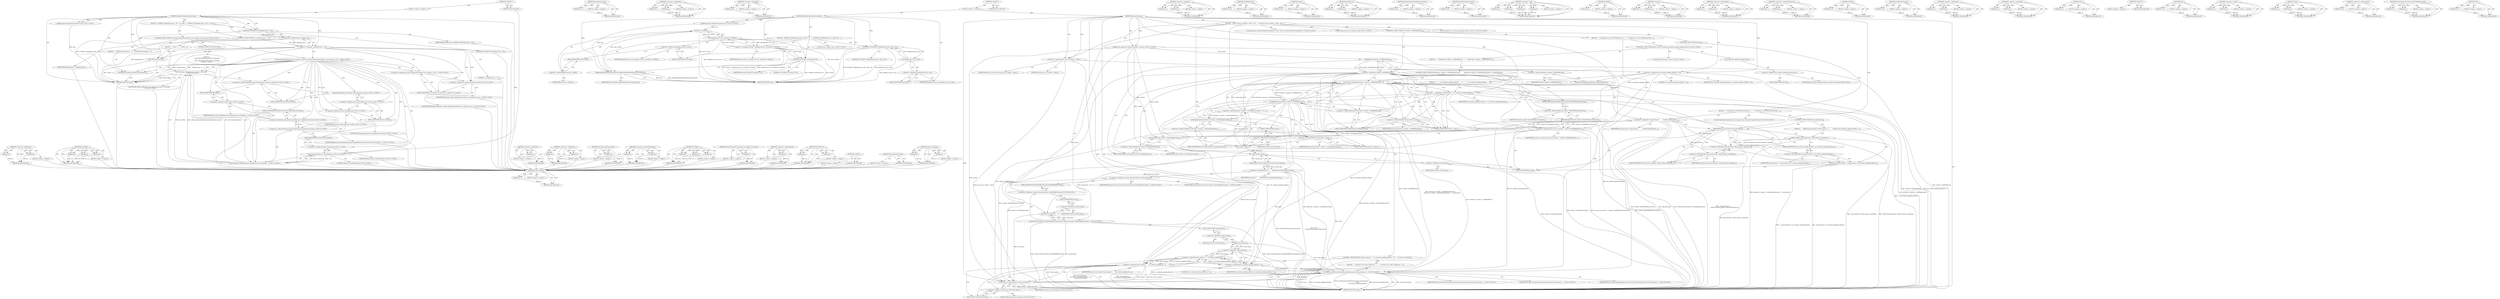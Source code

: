 digraph "Get" {
vulnerable_100 [label=<(METHOD,&lt;operator&gt;.fieldAccess)>];
vulnerable_101 [label=<(PARAM,p1)>];
vulnerable_102 [label=<(PARAM,p2)>];
vulnerable_103 [label=<(BLOCK,&lt;empty&gt;,&lt;empty&gt;)>];
vulnerable_104 [label=<(METHOD_RETURN,ANY)>];
vulnerable_123 [label=<(METHOD,base.Bind)>];
vulnerable_124 [label=<(PARAM,p1)>];
vulnerable_125 [label=<(PARAM,p2)>];
vulnerable_126 [label=<(PARAM,p3)>];
vulnerable_127 [label=<(BLOCK,&lt;empty&gt;,&lt;empty&gt;)>];
vulnerable_128 [label=<(METHOD_RETURN,ANY)>];
vulnerable_6 [label=<(METHOD,&lt;global&gt;)<SUB>1</SUB>>];
vulnerable_7 [label=<(BLOCK,&lt;empty&gt;,&lt;empty&gt;)<SUB>1</SUB>>];
vulnerable_8 [label=<(METHOD,RenderProcessHostDestroyed)<SUB>1</SUB>>];
vulnerable_9 [label="<(PARAM,content::RenderProcessHost* host)<SUB>2</SUB>>"];
vulnerable_10 [label=<(BLOCK,{
  DCHECK_GT(pending_hosts_, 0U);
  if (--pend...,{
  DCHECK_GT(pending_hosts_, 0U);
  if (--pend...)<SUB>2</SUB>>];
vulnerable_11 [label=<(DCHECK_GT,DCHECK_GT(pending_hosts_, 0U))<SUB>3</SUB>>];
vulnerable_12 [label=<(IDENTIFIER,pending_hosts_,DCHECK_GT(pending_hosts_, 0U))<SUB>3</SUB>>];
vulnerable_13 [label=<(LITERAL,0U,DCHECK_GT(pending_hosts_, 0U))<SUB>3</SUB>>];
vulnerable_14 [label=<(CONTROL_STRUCTURE,IF,if (--pending_hosts_ != 0))<SUB>4</SUB>>];
vulnerable_15 [label=<(&lt;operator&gt;.notEquals,--pending_hosts_ != 0)<SUB>4</SUB>>];
vulnerable_16 [label=<(&lt;operator&gt;.preDecrement,--pending_hosts_)<SUB>4</SUB>>];
vulnerable_17 [label=<(IDENTIFIER,pending_hosts_,--pending_hosts_)<SUB>4</SUB>>];
vulnerable_18 [label=<(LITERAL,0,--pending_hosts_ != 0)<SUB>4</SUB>>];
vulnerable_19 [label=<(BLOCK,{
    return;
  },{
    return;
  })<SUB>4</SUB>>];
vulnerable_20 [label=<(RETURN,return;,return;)<SUB>5</SUB>>];
vulnerable_21 [label="<(CONTROL_STRUCTURE,IF,if (content::RenderProcessHost::run_renderer_in_process()))<SUB>9</SUB>>"];
vulnerable_22 [label="<(content.RenderProcessHost.run_renderer_in_process,content::RenderProcessHost::run_renderer_in_pro...)<SUB>9</SUB>>"];
vulnerable_23 [label="<(&lt;operator&gt;.fieldAccess,content::RenderProcessHost::run_renderer_in_pro...)<SUB>9</SUB>>"];
vulnerable_24 [label="<(&lt;operator&gt;.fieldAccess,content::RenderProcessHost)<SUB>9</SUB>>"];
vulnerable_25 [label="<(IDENTIFIER,content,content::RenderProcessHost::run_renderer_in_pro...)<SUB>9</SUB>>"];
vulnerable_26 [label="<(IDENTIFIER,RenderProcessHost,content::RenderProcessHost::run_renderer_in_pro...)<SUB>9</SUB>>"];
vulnerable_27 [label=<(FIELD_IDENTIFIER,run_renderer_in_process,run_renderer_in_process)<SUB>9</SUB>>];
vulnerable_28 [label=<(BLOCK,{
    FinishDestroyContext();
   },{
    FinishDestroyContext();
   })<SUB>9</SUB>>];
vulnerable_29 [label=<(FinishDestroyContext,FinishDestroyContext())<SUB>10</SUB>>];
vulnerable_30 [label=<(CONTROL_STRUCTURE,ELSE,else)<SUB>11</SUB>>];
vulnerable_31 [label="<(BLOCK,{
    base::MessageLoop::current()-&gt;PostTask(
 ...,{
    base::MessageLoop::current()-&gt;PostTask(
 ...)<SUB>11</SUB>>"];
vulnerable_32 [label="<(PostTask,base::MessageLoop::current()-&gt;PostTask(
       ...)<SUB>12</SUB>>"];
vulnerable_33 [label="<(&lt;operator&gt;.indirectFieldAccess,base::MessageLoop::current()-&gt;PostTask)<SUB>12</SUB>>"];
vulnerable_34 [label="<(base.MessageLoop.current,base::MessageLoop::current())<SUB>12</SUB>>"];
vulnerable_35 [label="<(&lt;operator&gt;.fieldAccess,base::MessageLoop::current)<SUB>12</SUB>>"];
vulnerable_36 [label="<(&lt;operator&gt;.fieldAccess,base::MessageLoop)<SUB>12</SUB>>"];
vulnerable_37 [label="<(IDENTIFIER,base,base::MessageLoop::current())<SUB>12</SUB>>"];
vulnerable_38 [label="<(IDENTIFIER,MessageLoop,base::MessageLoop::current())<SUB>12</SUB>>"];
vulnerable_39 [label=<(FIELD_IDENTIFIER,current,current)<SUB>12</SUB>>];
vulnerable_40 [label=<(FIELD_IDENTIFIER,PostTask,PostTask)<SUB>12</SUB>>];
vulnerable_41 [label="<(IDENTIFIER,FROM_HERE,base::MessageLoop::current()-&gt;PostTask(
       ...)<SUB>13</SUB>>"];
vulnerable_42 [label="<(base.Bind,base::Bind(&amp;BrowserContextDestroyer::FinishDest...)<SUB>14</SUB>>"];
vulnerable_43 [label="<(&lt;operator&gt;.fieldAccess,base::Bind)<SUB>14</SUB>>"];
vulnerable_44 [label="<(IDENTIFIER,base,base::Bind(&amp;BrowserContextDestroyer::FinishDest...)<SUB>14</SUB>>"];
vulnerable_45 [label=<(FIELD_IDENTIFIER,Bind,Bind)<SUB>14</SUB>>];
vulnerable_46 [label="<(&lt;operator&gt;.addressOf,&amp;BrowserContextDestroyer::FinishDestroyContext)<SUB>14</SUB>>"];
vulnerable_47 [label="<(&lt;operator&gt;.fieldAccess,BrowserContextDestroyer::FinishDestroyContext)<SUB>14</SUB>>"];
vulnerable_48 [label="<(IDENTIFIER,BrowserContextDestroyer,base::Bind(&amp;BrowserContextDestroyer::FinishDest...)<SUB>14</SUB>>"];
vulnerable_49 [label=<(FIELD_IDENTIFIER,FinishDestroyContext,FinishDestroyContext)<SUB>14</SUB>>];
vulnerable_50 [label="<(base.Unretained,base::Unretained(this))<SUB>15</SUB>>"];
vulnerable_51 [label="<(&lt;operator&gt;.fieldAccess,base::Unretained)<SUB>15</SUB>>"];
vulnerable_52 [label="<(IDENTIFIER,base,base::Unretained(this))<SUB>15</SUB>>"];
vulnerable_53 [label=<(FIELD_IDENTIFIER,Unretained,Unretained)<SUB>15</SUB>>];
vulnerable_54 [label="<(LITERAL,this,base::Unretained(this))<SUB>15</SUB>>"];
vulnerable_55 [label=<(METHOD_RETURN,void)<SUB>1</SUB>>];
vulnerable_57 [label=<(METHOD_RETURN,ANY)<SUB>1</SUB>>];
vulnerable_129 [label=<(METHOD,&lt;operator&gt;.addressOf)>];
vulnerable_130 [label=<(PARAM,p1)>];
vulnerable_131 [label=<(BLOCK,&lt;empty&gt;,&lt;empty&gt;)>];
vulnerable_132 [label=<(METHOD_RETURN,ANY)>];
vulnerable_87 [label=<(METHOD,&lt;operator&gt;.notEquals)>];
vulnerable_88 [label=<(PARAM,p1)>];
vulnerable_89 [label=<(PARAM,p2)>];
vulnerable_90 [label=<(BLOCK,&lt;empty&gt;,&lt;empty&gt;)>];
vulnerable_91 [label=<(METHOD_RETURN,ANY)>];
vulnerable_119 [label=<(METHOD,base.MessageLoop.current)>];
vulnerable_120 [label=<(PARAM,p1)>];
vulnerable_121 [label=<(BLOCK,&lt;empty&gt;,&lt;empty&gt;)>];
vulnerable_122 [label=<(METHOD_RETURN,ANY)>];
vulnerable_114 [label=<(METHOD,&lt;operator&gt;.indirectFieldAccess)>];
vulnerable_115 [label=<(PARAM,p1)>];
vulnerable_116 [label=<(PARAM,p2)>];
vulnerable_117 [label=<(BLOCK,&lt;empty&gt;,&lt;empty&gt;)>];
vulnerable_118 [label=<(METHOD_RETURN,ANY)>];
vulnerable_108 [label=<(METHOD,PostTask)>];
vulnerable_109 [label=<(PARAM,p1)>];
vulnerable_110 [label=<(PARAM,p2)>];
vulnerable_111 [label=<(PARAM,p3)>];
vulnerable_112 [label=<(BLOCK,&lt;empty&gt;,&lt;empty&gt;)>];
vulnerable_113 [label=<(METHOD_RETURN,ANY)>];
vulnerable_96 [label=<(METHOD,content.RenderProcessHost.run_renderer_in_process)>];
vulnerable_97 [label=<(PARAM,p1)>];
vulnerable_98 [label=<(BLOCK,&lt;empty&gt;,&lt;empty&gt;)>];
vulnerable_99 [label=<(METHOD_RETURN,ANY)>];
vulnerable_92 [label=<(METHOD,&lt;operator&gt;.preDecrement)>];
vulnerable_93 [label=<(PARAM,p1)>];
vulnerable_94 [label=<(BLOCK,&lt;empty&gt;,&lt;empty&gt;)>];
vulnerable_95 [label=<(METHOD_RETURN,ANY)>];
vulnerable_82 [label=<(METHOD,DCHECK_GT)>];
vulnerable_83 [label=<(PARAM,p1)>];
vulnerable_84 [label=<(PARAM,p2)>];
vulnerable_85 [label=<(BLOCK,&lt;empty&gt;,&lt;empty&gt;)>];
vulnerable_86 [label=<(METHOD_RETURN,ANY)>];
vulnerable_76 [label=<(METHOD,&lt;global&gt;)<SUB>1</SUB>>];
vulnerable_77 [label=<(BLOCK,&lt;empty&gt;,&lt;empty&gt;)>];
vulnerable_78 [label=<(METHOD_RETURN,ANY)>];
vulnerable_105 [label=<(METHOD,FinishDestroyContext)>];
vulnerable_106 [label=<(BLOCK,&lt;empty&gt;,&lt;empty&gt;)>];
vulnerable_107 [label=<(METHOD_RETURN,ANY)>];
vulnerable_133 [label=<(METHOD,base.Unretained)>];
vulnerable_134 [label=<(PARAM,p1)>];
vulnerable_135 [label=<(PARAM,p2)>];
vulnerable_136 [label=<(BLOCK,&lt;empty&gt;,&lt;empty&gt;)>];
vulnerable_137 [label=<(METHOD_RETURN,ANY)>];
fixed_264 [label=<(METHOD,GetForContext)>];
fixed_265 [label=<(PARAM,p1)>];
fixed_266 [label=<(BLOCK,&lt;empty&gt;,&lt;empty&gt;)>];
fixed_267 [label=<(METHOD_RETURN,ANY)>];
fixed_248 [label=<(METHOD,GetOriginalContext)>];
fixed_249 [label=<(PARAM,p1)>];
fixed_250 [label=<(BLOCK,&lt;empty&gt;,&lt;empty&gt;)>];
fixed_251 [label=<(METHOD_RETURN,ANY)>];
fixed_203 [label=<(METHOD,&lt;operator&gt;.assignment)>];
fixed_204 [label=<(PARAM,p1)>];
fixed_205 [label=<(PARAM,p2)>];
fixed_206 [label=<(BLOCK,&lt;empty&gt;,&lt;empty&gt;)>];
fixed_207 [label=<(METHOD_RETURN,ANY)>];
fixed_226 [label=<(METHOD,&lt;operator&gt;.logicalNot)>];
fixed_227 [label=<(PARAM,p1)>];
fixed_228 [label=<(BLOCK,&lt;empty&gt;,&lt;empty&gt;)>];
fixed_229 [label=<(METHOD_RETURN,ANY)>];
fixed_6 [label=<(METHOD,&lt;global&gt;)<SUB>1</SUB>>];
fixed_7 [label=<(BLOCK,&lt;empty&gt;,&lt;empty&gt;)<SUB>1</SUB>>];
fixed_8 [label=<(METHOD,RenderProcessHostDestroyed)<SUB>1</SUB>>];
fixed_9 [label="<(PARAM,content::RenderProcessHost* host)<SUB>2</SUB>>"];
fixed_10 [label=<(BLOCK,{
  DCHECK_GT(pending_host_ids_.size(), 0U);

 ...,{
  DCHECK_GT(pending_host_ids_.size(), 0U);

 ...)<SUB>2</SUB>>];
fixed_11 [label=<(DCHECK_GT,DCHECK_GT(pending_host_ids_.size(), 0U))<SUB>3</SUB>>];
fixed_12 [label=<(size,pending_host_ids_.size())<SUB>3</SUB>>];
fixed_13 [label=<(&lt;operator&gt;.fieldAccess,pending_host_ids_.size)<SUB>3</SUB>>];
fixed_14 [label=<(IDENTIFIER,pending_host_ids_,pending_host_ids_.size())<SUB>3</SUB>>];
fixed_15 [label=<(FIELD_IDENTIFIER,size,size)<SUB>3</SUB>>];
fixed_16 [label=<(LITERAL,0U,DCHECK_GT(pending_host_ids_.size(), 0U))<SUB>3</SUB>>];
fixed_17 [label="<(LOCAL,size_t erased: size_t)<SUB>5</SUB>>"];
fixed_18 [label=<(&lt;operator&gt;.assignment,erased = pending_host_ids_.erase(host-&gt;GetID()))<SUB>5</SUB>>];
fixed_19 [label=<(IDENTIFIER,erased,erased = pending_host_ids_.erase(host-&gt;GetID()))<SUB>5</SUB>>];
fixed_20 [label=<(erase,pending_host_ids_.erase(host-&gt;GetID()))<SUB>5</SUB>>];
fixed_21 [label=<(&lt;operator&gt;.fieldAccess,pending_host_ids_.erase)<SUB>5</SUB>>];
fixed_22 [label=<(IDENTIFIER,pending_host_ids_,pending_host_ids_.erase(host-&gt;GetID()))<SUB>5</SUB>>];
fixed_23 [label=<(FIELD_IDENTIFIER,erase,erase)<SUB>5</SUB>>];
fixed_24 [label=<(GetID,host-&gt;GetID())<SUB>5</SUB>>];
fixed_25 [label=<(&lt;operator&gt;.indirectFieldAccess,host-&gt;GetID)<SUB>5</SUB>>];
fixed_26 [label=<(IDENTIFIER,host,host-&gt;GetID())<SUB>5</SUB>>];
fixed_27 [label=<(FIELD_IDENTIFIER,GetID,GetID)<SUB>5</SUB>>];
fixed_28 [label=<(DCHECK_GT,DCHECK_GT(erased, 0U))<SUB>6</SUB>>];
fixed_29 [label=<(IDENTIFIER,erased,DCHECK_GT(erased, 0U))<SUB>6</SUB>>];
fixed_30 [label=<(LITERAL,0U,DCHECK_GT(erased, 0U))<SUB>6</SUB>>];
fixed_31 [label=<(MaybeScheduleFinishDestroyContext,MaybeScheduleFinishDestroyContext(host))<SUB>8</SUB>>];
fixed_32 [label=<(IDENTIFIER,host,MaybeScheduleFinishDestroyContext(host))<SUB>8</SUB>>];
fixed_33 [label=<(METHOD_RETURN,void)<SUB>1</SUB>>];
fixed_35 [label=<(METHOD,DestroyContext)<SUB>12</SUB>>];
fixed_36 [label="<(PARAM,std::unique_ptr&lt;BrowserContext&gt; context)<SUB>13</SUB>>"];
fixed_37 [label=<(BLOCK,{
 
  bool has_live_otr_context = false;
  uint...,{
 
  bool has_live_otr_context = false;
  uint...)<SUB>13</SUB>>];
fixed_38 [label="<(LOCAL,bool has_live_otr_context: bool)<SUB>15</SUB>>"];
fixed_39 [label=<(&lt;operator&gt;.assignment,has_live_otr_context = false)<SUB>15</SUB>>];
fixed_40 [label=<(IDENTIFIER,has_live_otr_context,has_live_otr_context = false)<SUB>15</SUB>>];
fixed_41 [label=<(LITERAL,false,has_live_otr_context = false)<SUB>15</SUB>>];
fixed_42 [label="<(LOCAL,uint32_t otr_contexts_pending_deletion: uint32_t)<SUB>16</SUB>>"];
fixed_43 [label=<(&lt;operator&gt;.assignment,otr_contexts_pending_deletion = 0)<SUB>16</SUB>>];
fixed_44 [label=<(IDENTIFIER,otr_contexts_pending_deletion,otr_contexts_pending_deletion = 0)<SUB>16</SUB>>];
fixed_45 [label=<(LITERAL,0,otr_contexts_pending_deletion = 0)<SUB>16</SUB>>];
fixed_46 [label=<(CONTROL_STRUCTURE,IF,if (!context-&gt;IsOffTheRecord()))<SUB>18</SUB>>];
fixed_47 [label=<(&lt;operator&gt;.logicalNot,!context-&gt;IsOffTheRecord())<SUB>18</SUB>>];
fixed_48 [label=<(IsOffTheRecord,context-&gt;IsOffTheRecord())<SUB>18</SUB>>];
fixed_49 [label=<(&lt;operator&gt;.indirectFieldAccess,context-&gt;IsOffTheRecord)<SUB>18</SUB>>];
fixed_50 [label=<(IDENTIFIER,context,context-&gt;IsOffTheRecord())<SUB>18</SUB>>];
fixed_51 [label=<(FIELD_IDENTIFIER,IsOffTheRecord,IsOffTheRecord)<SUB>18</SUB>>];
fixed_52 [label=<(BLOCK,{
    // If |context| is not an OTR BrowserCont...,{
    // If |context| is not an OTR BrowserCont...)<SUB>18</SUB>>];
fixed_53 [label="<(CONTROL_STRUCTURE,FOR,for (auto* destroyer:g_contexts_pending_deletion.Get()))<SUB>22</SUB>>"];
fixed_54 [label=<(Get,g_contexts_pending_deletion.Get())<SUB>22</SUB>>];
fixed_55 [label=<(&lt;operator&gt;.fieldAccess,g_contexts_pending_deletion.Get)<SUB>22</SUB>>];
fixed_56 [label=<(IDENTIFIER,g_contexts_pending_deletion,g_contexts_pending_deletion.Get())<SUB>22</SUB>>];
fixed_57 [label=<(FIELD_IDENTIFIER,Get,Get)<SUB>22</SUB>>];
fixed_58 [label="<(LOCAL,auto* destroyer: auto*)<SUB>22</SUB>>"];
fixed_59 [label=<(BLOCK,{
      if (destroyer-&gt;context_-&gt;IsOffTheRecord...,{
      if (destroyer-&gt;context_-&gt;IsOffTheRecord...)<SUB>22</SUB>>];
fixed_60 [label=<(CONTROL_STRUCTURE,IF,if (destroyer-&gt;context_-&gt;IsOffTheRecord() &amp;&amp;
          destroyer-&gt;context_-&gt;GetOriginalContext() == context.get()))<SUB>23</SUB>>];
fixed_61 [label=<(&lt;operator&gt;.logicalAnd,destroyer-&gt;context_-&gt;IsOffTheRecord() &amp;&amp;
      ...)<SUB>23</SUB>>];
fixed_62 [label=<(IsOffTheRecord,destroyer-&gt;context_-&gt;IsOffTheRecord())<SUB>23</SUB>>];
fixed_63 [label=<(&lt;operator&gt;.indirectFieldAccess,destroyer-&gt;context_-&gt;IsOffTheRecord)<SUB>23</SUB>>];
fixed_64 [label=<(&lt;operator&gt;.indirectFieldAccess,destroyer-&gt;context_)<SUB>23</SUB>>];
fixed_65 [label=<(IDENTIFIER,destroyer,destroyer-&gt;context_-&gt;IsOffTheRecord())<SUB>23</SUB>>];
fixed_66 [label=<(FIELD_IDENTIFIER,context_,context_)<SUB>23</SUB>>];
fixed_67 [label=<(FIELD_IDENTIFIER,IsOffTheRecord,IsOffTheRecord)<SUB>23</SUB>>];
fixed_68 [label=<(&lt;operator&gt;.equals,destroyer-&gt;context_-&gt;GetOriginalContext() == co...)<SUB>24</SUB>>];
fixed_69 [label=<(GetOriginalContext,destroyer-&gt;context_-&gt;GetOriginalContext())<SUB>24</SUB>>];
fixed_70 [label=<(&lt;operator&gt;.indirectFieldAccess,destroyer-&gt;context_-&gt;GetOriginalContext)<SUB>24</SUB>>];
fixed_71 [label=<(&lt;operator&gt;.indirectFieldAccess,destroyer-&gt;context_)<SUB>24</SUB>>];
fixed_72 [label=<(IDENTIFIER,destroyer,destroyer-&gt;context_-&gt;GetOriginalContext())<SUB>24</SUB>>];
fixed_73 [label=<(FIELD_IDENTIFIER,context_,context_)<SUB>24</SUB>>];
fixed_74 [label=<(FIELD_IDENTIFIER,GetOriginalContext,GetOriginalContext)<SUB>24</SUB>>];
fixed_75 [label=<(get,context.get())<SUB>24</SUB>>];
fixed_76 [label=<(&lt;operator&gt;.fieldAccess,context.get)<SUB>24</SUB>>];
fixed_77 [label=<(IDENTIFIER,context,context.get())<SUB>24</SUB>>];
fixed_78 [label=<(FIELD_IDENTIFIER,get,get)<SUB>24</SUB>>];
fixed_79 [label=<(BLOCK,{
        ++otr_contexts_pending_deletion;
      },{
        ++otr_contexts_pending_deletion;
      })<SUB>24</SUB>>];
fixed_80 [label=<(&lt;operator&gt;.preIncrement,++otr_contexts_pending_deletion)<SUB>25</SUB>>];
fixed_81 [label=<(IDENTIFIER,otr_contexts_pending_deletion,++otr_contexts_pending_deletion)<SUB>25</SUB>>];
fixed_82 [label=<(&lt;operator&gt;.assignment,has_live_otr_context = context-&gt;HasOffTheRecord...)<SUB>31</SUB>>];
fixed_83 [label=<(IDENTIFIER,has_live_otr_context,has_live_otr_context = context-&gt;HasOffTheRecord...)<SUB>31</SUB>>];
fixed_84 [label=<(HasOffTheRecordContext,context-&gt;HasOffTheRecordContext())<SUB>31</SUB>>];
fixed_85 [label=<(&lt;operator&gt;.indirectFieldAccess,context-&gt;HasOffTheRecordContext)<SUB>31</SUB>>];
fixed_86 [label=<(IDENTIFIER,context,context-&gt;HasOffTheRecordContext())<SUB>31</SUB>>];
fixed_87 [label=<(FIELD_IDENTIFIER,HasOffTheRecordContext,HasOffTheRecordContext)<SUB>31</SUB>>];
fixed_88 [label=<(CONTROL_STRUCTURE,ELSE,else)<SUB>32</SUB>>];
fixed_89 [label=<(BLOCK,{
    // If |context| is an OTR BrowserContext ...,{
    // If |context| is an OTR BrowserContext ...)<SUB>32</SUB>>];
fixed_90 [label="<(LOCAL,BrowserContextDestroyer* orig_destroyer: BrowserContextDestroyer*)<SUB>36</SUB>>"];
fixed_91 [label=<(&lt;operator&gt;.assignment,* orig_destroyer =
        GetForContext(contex...)<SUB>36</SUB>>];
fixed_92 [label=<(IDENTIFIER,orig_destroyer,* orig_destroyer =
        GetForContext(contex...)<SUB>36</SUB>>];
fixed_93 [label=<(GetForContext,GetForContext(context-&gt;GetOriginalContext()))<SUB>37</SUB>>];
fixed_94 [label=<(GetOriginalContext,context-&gt;GetOriginalContext())<SUB>37</SUB>>];
fixed_95 [label=<(&lt;operator&gt;.indirectFieldAccess,context-&gt;GetOriginalContext)<SUB>37</SUB>>];
fixed_96 [label=<(IDENTIFIER,context,context-&gt;GetOriginalContext())<SUB>37</SUB>>];
fixed_97 [label=<(FIELD_IDENTIFIER,GetOriginalContext,GetOriginalContext)<SUB>37</SUB>>];
fixed_98 [label=<(CONTROL_STRUCTURE,IF,if (orig_destroyer))<SUB>38</SUB>>];
fixed_99 [label=<(IDENTIFIER,orig_destroyer,if (orig_destroyer))<SUB>38</SUB>>];
fixed_100 [label=<(BLOCK,{
      CHECK(!orig_destroyer-&gt;finish_destroy_s...,{
      CHECK(!orig_destroyer-&gt;finish_destroy_s...)<SUB>38</SUB>>];
fixed_101 [label=<(CHECK,CHECK(!orig_destroyer-&gt;finish_destroy_scheduled_))<SUB>39</SUB>>];
fixed_102 [label=<(&lt;operator&gt;.logicalNot,!orig_destroyer-&gt;finish_destroy_scheduled_)<SUB>39</SUB>>];
fixed_103 [label=<(&lt;operator&gt;.indirectFieldAccess,orig_destroyer-&gt;finish_destroy_scheduled_)<SUB>39</SUB>>];
fixed_104 [label=<(IDENTIFIER,orig_destroyer,!orig_destroyer-&gt;finish_destroy_scheduled_)<SUB>39</SUB>>];
fixed_105 [label=<(FIELD_IDENTIFIER,finish_destroy_scheduled_,finish_destroy_scheduled_)<SUB>39</SUB>>];
fixed_106 [label=<(&lt;operator&gt;.preIncrement,++orig_destroyer-&gt;otr_contexts_pending_deletion_)<SUB>40</SUB>>];
fixed_107 [label=<(&lt;operator&gt;.indirectFieldAccess,orig_destroyer-&gt;otr_contexts_pending_deletion_)<SUB>40</SUB>>];
fixed_108 [label=<(IDENTIFIER,orig_destroyer,++orig_destroyer-&gt;otr_contexts_pending_deletion_)<SUB>40</SUB>>];
fixed_109 [label=<(FIELD_IDENTIFIER,otr_contexts_pending_deletion_,otr_contexts_pending_deletion_)<SUB>40</SUB>>];
fixed_110 [label="<(LOCAL,std.set&lt;content.RenderProcessHost*&gt; hosts: std.set&lt;content.RenderProcessHost*&gt;)<SUB>45</SUB>>"];
fixed_111 [label=<(&lt;operator&gt;.assignment,hosts =
      GetHostsForContext(context.get()))<SUB>45</SUB>>];
fixed_112 [label=<(IDENTIFIER,hosts,hosts =
      GetHostsForContext(context.get()))<SUB>45</SUB>>];
fixed_113 [label=<(GetHostsForContext,GetHostsForContext(context.get()))<SUB>46</SUB>>];
fixed_114 [label=<(get,context.get())<SUB>46</SUB>>];
fixed_115 [label=<(&lt;operator&gt;.fieldAccess,context.get)<SUB>46</SUB>>];
fixed_116 [label=<(IDENTIFIER,context,context.get())<SUB>46</SUB>>];
fixed_117 [label=<(FIELD_IDENTIFIER,get,get)<SUB>46</SUB>>];
fixed_118 [label="<(content.BrowserContext.NotifyWillBeDestroyed,content::BrowserContext::NotifyWillBeDestroyed(...)<SUB>48</SUB>>"];
fixed_119 [label="<(&lt;operator&gt;.fieldAccess,content::BrowserContext::NotifyWillBeDestroyed)<SUB>48</SUB>>"];
fixed_120 [label="<(&lt;operator&gt;.fieldAccess,content::BrowserContext)<SUB>48</SUB>>"];
fixed_121 [label="<(IDENTIFIER,content,content::BrowserContext::NotifyWillBeDestroyed(...)<SUB>48</SUB>>"];
fixed_122 [label="<(IDENTIFIER,BrowserContext,content::BrowserContext::NotifyWillBeDestroyed(...)<SUB>48</SUB>>"];
fixed_123 [label=<(FIELD_IDENTIFIER,NotifyWillBeDestroyed,NotifyWillBeDestroyed)<SUB>48</SUB>>];
fixed_124 [label=<(get,context.get())<SUB>48</SUB>>];
fixed_125 [label=<(&lt;operator&gt;.fieldAccess,context.get)<SUB>48</SUB>>];
fixed_126 [label=<(IDENTIFIER,context,context.get())<SUB>48</SUB>>];
fixed_127 [label=<(FIELD_IDENTIFIER,get,get)<SUB>48</SUB>>];
fixed_128 [label=<(CONTROL_STRUCTURE,IF,if (!hosts.empty() ||
      otr_contexts_pending_deletion &gt; 0 ||
      has_live_otr_context))<SUB>54</SUB>>];
fixed_129 [label=<(&lt;operator&gt;.logicalOr,!hosts.empty() ||
      otr_contexts_pending_de...)<SUB>54</SUB>>];
fixed_130 [label=<(&lt;operator&gt;.logicalOr,!hosts.empty() ||
      otr_contexts_pending_de...)<SUB>54</SUB>>];
fixed_131 [label=<(&lt;operator&gt;.logicalNot,!hosts.empty())<SUB>54</SUB>>];
fixed_132 [label=<(empty,hosts.empty())<SUB>54</SUB>>];
fixed_133 [label=<(&lt;operator&gt;.fieldAccess,hosts.empty)<SUB>54</SUB>>];
fixed_134 [label=<(IDENTIFIER,hosts,hosts.empty())<SUB>54</SUB>>];
fixed_135 [label=<(FIELD_IDENTIFIER,empty,empty)<SUB>54</SUB>>];
fixed_136 [label=<(&lt;operator&gt;.greaterThan,otr_contexts_pending_deletion &gt; 0)<SUB>55</SUB>>];
fixed_137 [label=<(IDENTIFIER,otr_contexts_pending_deletion,otr_contexts_pending_deletion &gt; 0)<SUB>55</SUB>>];
fixed_138 [label=<(LITERAL,0,otr_contexts_pending_deletion &gt; 0)<SUB>55</SUB>>];
fixed_139 [label=<(IDENTIFIER,has_live_otr_context,!hosts.empty() ||
      otr_contexts_pending_de...)<SUB>56</SUB>>];
fixed_140 [label=<(BLOCK,{
    // |context| is not safe to delete yet
  ...,{
    // |context| is not safe to delete yet
  ...)<SUB>56</SUB>>];
fixed_141 [label="<(&lt;operator&gt;.new,new BrowserContextDestroyer(std::move(context),...)<SUB>58</SUB>>"];
fixed_142 [label="<(IDENTIFIER,BrowserContextDestroyer,new BrowserContextDestroyer(std::move(context),...)<SUB>58</SUB>>"];
fixed_143 [label="<(std.move,std::move(context))<SUB>58</SUB>>"];
fixed_144 [label="<(&lt;operator&gt;.fieldAccess,std::move)<SUB>58</SUB>>"];
fixed_145 [label="<(IDENTIFIER,std,std::move(context))<SUB>58</SUB>>"];
fixed_146 [label=<(FIELD_IDENTIFIER,move,move)<SUB>58</SUB>>];
fixed_147 [label="<(IDENTIFIER,context,std::move(context))<SUB>58</SUB>>"];
fixed_148 [label="<(IDENTIFIER,hosts,new BrowserContextDestroyer(std::move(context),...)<SUB>59</SUB>>"];
fixed_149 [label="<(IDENTIFIER,otr_contexts_pending_deletion,new BrowserContextDestroyer(std::move(context),...)<SUB>60</SUB>>"];
fixed_150 [label=<(METHOD_RETURN,void)<SUB>12</SUB>>];
fixed_152 [label=<(METHOD_RETURN,ANY)<SUB>1</SUB>>];
fixed_281 [label=<(METHOD,&lt;operator&gt;.logicalOr)>];
fixed_282 [label=<(PARAM,p1)>];
fixed_283 [label=<(PARAM,p2)>];
fixed_284 [label=<(BLOCK,&lt;empty&gt;,&lt;empty&gt;)>];
fixed_285 [label=<(METHOD_RETURN,ANY)>];
fixed_230 [label=<(METHOD,IsOffTheRecord)>];
fixed_231 [label=<(PARAM,p1)>];
fixed_232 [label=<(BLOCK,&lt;empty&gt;,&lt;empty&gt;)>];
fixed_233 [label=<(METHOD_RETURN,ANY)>];
fixed_286 [label=<(METHOD,empty)>];
fixed_287 [label=<(PARAM,p1)>];
fixed_288 [label=<(BLOCK,&lt;empty&gt;,&lt;empty&gt;)>];
fixed_289 [label=<(METHOD_RETURN,ANY)>];
fixed_189 [label=<(METHOD,DCHECK_GT)>];
fixed_190 [label=<(PARAM,p1)>];
fixed_191 [label=<(PARAM,p2)>];
fixed_192 [label=<(BLOCK,&lt;empty&gt;,&lt;empty&gt;)>];
fixed_193 [label=<(METHOD_RETURN,ANY)>];
fixed_222 [label=<(METHOD,MaybeScheduleFinishDestroyContext)>];
fixed_223 [label=<(PARAM,p1)>];
fixed_224 [label=<(BLOCK,&lt;empty&gt;,&lt;empty&gt;)>];
fixed_225 [label=<(METHOD_RETURN,ANY)>];
fixed_260 [label=<(METHOD,HasOffTheRecordContext)>];
fixed_261 [label=<(PARAM,p1)>];
fixed_262 [label=<(BLOCK,&lt;empty&gt;,&lt;empty&gt;)>];
fixed_263 [label=<(METHOD_RETURN,ANY)>];
fixed_295 [label=<(METHOD,&lt;operator&gt;.new)>];
fixed_296 [label=<(PARAM,p1)>];
fixed_297 [label=<(PARAM,p2)>];
fixed_298 [label=<(PARAM,p3)>];
fixed_299 [label=<(PARAM,p4)>];
fixed_300 [label=<(BLOCK,&lt;empty&gt;,&lt;empty&gt;)>];
fixed_301 [label=<(METHOD_RETURN,ANY)>];
fixed_268 [label=<(METHOD,CHECK)>];
fixed_269 [label=<(PARAM,p1)>];
fixed_270 [label=<(BLOCK,&lt;empty&gt;,&lt;empty&gt;)>];
fixed_271 [label=<(METHOD_RETURN,ANY)>];
fixed_302 [label=<(METHOD,std.move)>];
fixed_303 [label=<(PARAM,p1)>];
fixed_304 [label=<(PARAM,p2)>];
fixed_305 [label=<(BLOCK,&lt;empty&gt;,&lt;empty&gt;)>];
fixed_306 [label=<(METHOD_RETURN,ANY)>];
fixed_290 [label=<(METHOD,&lt;operator&gt;.greaterThan)>];
fixed_291 [label=<(PARAM,p1)>];
fixed_292 [label=<(PARAM,p2)>];
fixed_293 [label=<(BLOCK,&lt;empty&gt;,&lt;empty&gt;)>];
fixed_294 [label=<(METHOD_RETURN,ANY)>];
fixed_217 [label=<(METHOD,&lt;operator&gt;.indirectFieldAccess)>];
fixed_218 [label=<(PARAM,p1)>];
fixed_219 [label=<(PARAM,p2)>];
fixed_220 [label=<(BLOCK,&lt;empty&gt;,&lt;empty&gt;)>];
fixed_221 [label=<(METHOD_RETURN,ANY)>];
fixed_213 [label=<(METHOD,GetID)>];
fixed_214 [label=<(PARAM,p1)>];
fixed_215 [label=<(BLOCK,&lt;empty&gt;,&lt;empty&gt;)>];
fixed_216 [label=<(METHOD_RETURN,ANY)>];
fixed_272 [label=<(METHOD,GetHostsForContext)>];
fixed_273 [label=<(PARAM,p1)>];
fixed_274 [label=<(BLOCK,&lt;empty&gt;,&lt;empty&gt;)>];
fixed_275 [label=<(METHOD_RETURN,ANY)>];
fixed_198 [label=<(METHOD,&lt;operator&gt;.fieldAccess)>];
fixed_199 [label=<(PARAM,p1)>];
fixed_200 [label=<(PARAM,p2)>];
fixed_201 [label=<(BLOCK,&lt;empty&gt;,&lt;empty&gt;)>];
fixed_202 [label=<(METHOD_RETURN,ANY)>];
fixed_238 [label=<(METHOD,&lt;operator&gt;.logicalAnd)>];
fixed_239 [label=<(PARAM,p1)>];
fixed_240 [label=<(PARAM,p2)>];
fixed_241 [label=<(BLOCK,&lt;empty&gt;,&lt;empty&gt;)>];
fixed_242 [label=<(METHOD_RETURN,ANY)>];
fixed_194 [label=<(METHOD,size)>];
fixed_195 [label=<(PARAM,p1)>];
fixed_196 [label=<(BLOCK,&lt;empty&gt;,&lt;empty&gt;)>];
fixed_197 [label=<(METHOD_RETURN,ANY)>];
fixed_183 [label=<(METHOD,&lt;global&gt;)<SUB>1</SUB>>];
fixed_184 [label=<(BLOCK,&lt;empty&gt;,&lt;empty&gt;)>];
fixed_185 [label=<(METHOD_RETURN,ANY)>];
fixed_252 [label=<(METHOD,get)>];
fixed_253 [label=<(PARAM,p1)>];
fixed_254 [label=<(BLOCK,&lt;empty&gt;,&lt;empty&gt;)>];
fixed_255 [label=<(METHOD_RETURN,ANY)>];
fixed_243 [label=<(METHOD,&lt;operator&gt;.equals)>];
fixed_244 [label=<(PARAM,p1)>];
fixed_245 [label=<(PARAM,p2)>];
fixed_246 [label=<(BLOCK,&lt;empty&gt;,&lt;empty&gt;)>];
fixed_247 [label=<(METHOD_RETURN,ANY)>];
fixed_208 [label=<(METHOD,erase)>];
fixed_209 [label=<(PARAM,p1)>];
fixed_210 [label=<(PARAM,p2)>];
fixed_211 [label=<(BLOCK,&lt;empty&gt;,&lt;empty&gt;)>];
fixed_212 [label=<(METHOD_RETURN,ANY)>];
fixed_256 [label=<(METHOD,&lt;operator&gt;.preIncrement)>];
fixed_257 [label=<(PARAM,p1)>];
fixed_258 [label=<(BLOCK,&lt;empty&gt;,&lt;empty&gt;)>];
fixed_259 [label=<(METHOD_RETURN,ANY)>];
fixed_276 [label=<(METHOD,content.BrowserContext.NotifyWillBeDestroyed)>];
fixed_277 [label=<(PARAM,p1)>];
fixed_278 [label=<(PARAM,p2)>];
fixed_279 [label=<(BLOCK,&lt;empty&gt;,&lt;empty&gt;)>];
fixed_280 [label=<(METHOD_RETURN,ANY)>];
fixed_234 [label=<(METHOD,Get)>];
fixed_235 [label=<(PARAM,p1)>];
fixed_236 [label=<(BLOCK,&lt;empty&gt;,&lt;empty&gt;)>];
fixed_237 [label=<(METHOD_RETURN,ANY)>];
vulnerable_100 -> vulnerable_101  [key=0, label="AST: "];
vulnerable_100 -> vulnerable_101  [key=1, label="DDG: "];
vulnerable_100 -> vulnerable_103  [key=0, label="AST: "];
vulnerable_100 -> vulnerable_102  [key=0, label="AST: "];
vulnerable_100 -> vulnerable_102  [key=1, label="DDG: "];
vulnerable_100 -> vulnerable_104  [key=0, label="AST: "];
vulnerable_100 -> vulnerable_104  [key=1, label="CFG: "];
vulnerable_101 -> vulnerable_104  [key=0, label="DDG: p1"];
vulnerable_102 -> vulnerable_104  [key=0, label="DDG: p2"];
vulnerable_103 -> fixed_264  [key=0];
vulnerable_104 -> fixed_264  [key=0];
vulnerable_123 -> vulnerable_124  [key=0, label="AST: "];
vulnerable_123 -> vulnerable_124  [key=1, label="DDG: "];
vulnerable_123 -> vulnerable_127  [key=0, label="AST: "];
vulnerable_123 -> vulnerable_125  [key=0, label="AST: "];
vulnerable_123 -> vulnerable_125  [key=1, label="DDG: "];
vulnerable_123 -> vulnerable_128  [key=0, label="AST: "];
vulnerable_123 -> vulnerable_128  [key=1, label="CFG: "];
vulnerable_123 -> vulnerable_126  [key=0, label="AST: "];
vulnerable_123 -> vulnerable_126  [key=1, label="DDG: "];
vulnerable_124 -> vulnerable_128  [key=0, label="DDG: p1"];
vulnerable_125 -> vulnerable_128  [key=0, label="DDG: p2"];
vulnerable_126 -> vulnerable_128  [key=0, label="DDG: p3"];
vulnerable_127 -> fixed_264  [key=0];
vulnerable_128 -> fixed_264  [key=0];
vulnerable_6 -> vulnerable_7  [key=0, label="AST: "];
vulnerable_6 -> vulnerable_57  [key=0, label="AST: "];
vulnerable_6 -> vulnerable_57  [key=1, label="CFG: "];
vulnerable_7 -> vulnerable_8  [key=0, label="AST: "];
vulnerable_8 -> vulnerable_9  [key=0, label="AST: "];
vulnerable_8 -> vulnerable_9  [key=1, label="DDG: "];
vulnerable_8 -> vulnerable_10  [key=0, label="AST: "];
vulnerable_8 -> vulnerable_55  [key=0, label="AST: "];
vulnerable_8 -> vulnerable_11  [key=0, label="CFG: "];
vulnerable_8 -> vulnerable_11  [key=1, label="DDG: "];
vulnerable_8 -> vulnerable_15  [key=0, label="DDG: "];
vulnerable_8 -> vulnerable_20  [key=0, label="DDG: "];
vulnerable_8 -> vulnerable_29  [key=0, label="DDG: "];
vulnerable_8 -> vulnerable_16  [key=0, label="DDG: "];
vulnerable_8 -> vulnerable_32  [key=0, label="DDG: "];
vulnerable_8 -> vulnerable_50  [key=0, label="DDG: "];
vulnerable_9 -> vulnerable_55  [key=0, label="DDG: host"];
vulnerable_10 -> vulnerable_11  [key=0, label="AST: "];
vulnerable_10 -> vulnerable_14  [key=0, label="AST: "];
vulnerable_10 -> vulnerable_21  [key=0, label="AST: "];
vulnerable_11 -> vulnerable_12  [key=0, label="AST: "];
vulnerable_11 -> vulnerable_13  [key=0, label="AST: "];
vulnerable_11 -> vulnerable_16  [key=0, label="CFG: "];
vulnerable_11 -> vulnerable_16  [key=1, label="DDG: pending_hosts_"];
vulnerable_11 -> vulnerable_55  [key=0, label="DDG: DCHECK_GT(pending_hosts_, 0U)"];
vulnerable_12 -> fixed_264  [key=0];
vulnerable_13 -> fixed_264  [key=0];
vulnerable_14 -> vulnerable_15  [key=0, label="AST: "];
vulnerable_14 -> vulnerable_19  [key=0, label="AST: "];
vulnerable_15 -> vulnerable_16  [key=0, label="AST: "];
vulnerable_15 -> vulnerable_18  [key=0, label="AST: "];
vulnerable_15 -> vulnerable_20  [key=0, label="CFG: "];
vulnerable_15 -> vulnerable_20  [key=1, label="CDG: "];
vulnerable_15 -> vulnerable_24  [key=0, label="CFG: "];
vulnerable_15 -> vulnerable_24  [key=1, label="CDG: "];
vulnerable_15 -> vulnerable_55  [key=0, label="DDG: --pending_hosts_"];
vulnerable_15 -> vulnerable_55  [key=1, label="DDG: --pending_hosts_ != 0"];
vulnerable_15 -> vulnerable_23  [key=0, label="CDG: "];
vulnerable_15 -> vulnerable_22  [key=0, label="CDG: "];
vulnerable_15 -> vulnerable_27  [key=0, label="CDG: "];
vulnerable_16 -> vulnerable_17  [key=0, label="AST: "];
vulnerable_16 -> vulnerable_15  [key=0, label="CFG: "];
vulnerable_16 -> vulnerable_15  [key=1, label="DDG: pending_hosts_"];
vulnerable_16 -> vulnerable_55  [key=0, label="DDG: pending_hosts_"];
vulnerable_17 -> fixed_264  [key=0];
vulnerable_18 -> fixed_264  [key=0];
vulnerable_19 -> vulnerable_20  [key=0, label="AST: "];
vulnerable_20 -> vulnerable_55  [key=0, label="CFG: "];
vulnerable_20 -> vulnerable_55  [key=1, label="DDG: &lt;RET&gt;"];
vulnerable_21 -> vulnerable_22  [key=0, label="AST: "];
vulnerable_21 -> vulnerable_28  [key=0, label="AST: "];
vulnerable_21 -> vulnerable_30  [key=0, label="AST: "];
vulnerable_22 -> vulnerable_23  [key=0, label="AST: "];
vulnerable_22 -> vulnerable_29  [key=0, label="CFG: "];
vulnerable_22 -> vulnerable_29  [key=1, label="CDG: "];
vulnerable_22 -> vulnerable_36  [key=0, label="CFG: "];
vulnerable_22 -> vulnerable_36  [key=1, label="CDG: "];
vulnerable_22 -> vulnerable_47  [key=0, label="CDG: "];
vulnerable_22 -> vulnerable_34  [key=0, label="CDG: "];
vulnerable_22 -> vulnerable_32  [key=0, label="CDG: "];
vulnerable_22 -> vulnerable_49  [key=0, label="CDG: "];
vulnerable_22 -> vulnerable_33  [key=0, label="CDG: "];
vulnerable_22 -> vulnerable_42  [key=0, label="CDG: "];
vulnerable_22 -> vulnerable_51  [key=0, label="CDG: "];
vulnerable_22 -> vulnerable_46  [key=0, label="CDG: "];
vulnerable_22 -> vulnerable_53  [key=0, label="CDG: "];
vulnerable_22 -> vulnerable_45  [key=0, label="CDG: "];
vulnerable_22 -> vulnerable_40  [key=0, label="CDG: "];
vulnerable_22 -> vulnerable_50  [key=0, label="CDG: "];
vulnerable_22 -> vulnerable_35  [key=0, label="CDG: "];
vulnerable_22 -> vulnerable_39  [key=0, label="CDG: "];
vulnerable_22 -> vulnerable_43  [key=0, label="CDG: "];
vulnerable_23 -> vulnerable_24  [key=0, label="AST: "];
vulnerable_23 -> vulnerable_27  [key=0, label="AST: "];
vulnerable_23 -> vulnerable_22  [key=0, label="CFG: "];
vulnerable_24 -> vulnerable_25  [key=0, label="AST: "];
vulnerable_24 -> vulnerable_26  [key=0, label="AST: "];
vulnerable_24 -> vulnerable_27  [key=0, label="CFG: "];
vulnerable_25 -> fixed_264  [key=0];
vulnerable_26 -> fixed_264  [key=0];
vulnerable_27 -> vulnerable_23  [key=0, label="CFG: "];
vulnerable_28 -> vulnerable_29  [key=0, label="AST: "];
vulnerable_29 -> vulnerable_55  [key=0, label="CFG: "];
vulnerable_30 -> vulnerable_31  [key=0, label="AST: "];
vulnerable_31 -> vulnerable_32  [key=0, label="AST: "];
vulnerable_32 -> vulnerable_33  [key=0, label="AST: "];
vulnerable_32 -> vulnerable_41  [key=0, label="AST: "];
vulnerable_32 -> vulnerable_42  [key=0, label="AST: "];
vulnerable_32 -> vulnerable_55  [key=0, label="CFG: "];
vulnerable_32 -> vulnerable_55  [key=1, label="DDG: FROM_HERE"];
vulnerable_33 -> vulnerable_34  [key=0, label="AST: "];
vulnerable_33 -> vulnerable_40  [key=0, label="AST: "];
vulnerable_33 -> vulnerable_45  [key=0, label="CFG: "];
vulnerable_34 -> vulnerable_35  [key=0, label="AST: "];
vulnerable_34 -> vulnerable_40  [key=0, label="CFG: "];
vulnerable_35 -> vulnerable_36  [key=0, label="AST: "];
vulnerable_35 -> vulnerable_39  [key=0, label="AST: "];
vulnerable_35 -> vulnerable_34  [key=0, label="CFG: "];
vulnerable_36 -> vulnerable_37  [key=0, label="AST: "];
vulnerable_36 -> vulnerable_38  [key=0, label="AST: "];
vulnerable_36 -> vulnerable_39  [key=0, label="CFG: "];
vulnerable_37 -> fixed_264  [key=0];
vulnerable_38 -> fixed_264  [key=0];
vulnerable_39 -> vulnerable_35  [key=0, label="CFG: "];
vulnerable_40 -> vulnerable_33  [key=0, label="CFG: "];
vulnerable_41 -> fixed_264  [key=0];
vulnerable_42 -> vulnerable_43  [key=0, label="AST: "];
vulnerable_42 -> vulnerable_46  [key=0, label="AST: "];
vulnerable_42 -> vulnerable_50  [key=0, label="AST: "];
vulnerable_42 -> vulnerable_32  [key=0, label="CFG: "];
vulnerable_42 -> vulnerable_32  [key=1, label="DDG: base::Bind"];
vulnerable_42 -> vulnerable_32  [key=2, label="DDG: &amp;BrowserContextDestroyer::FinishDestroyContext"];
vulnerable_42 -> vulnerable_32  [key=3, label="DDG: base::Unretained(this)"];
vulnerable_43 -> vulnerable_44  [key=0, label="AST: "];
vulnerable_43 -> vulnerable_45  [key=0, label="AST: "];
vulnerable_43 -> vulnerable_49  [key=0, label="CFG: "];
vulnerable_44 -> fixed_264  [key=0];
vulnerable_45 -> vulnerable_43  [key=0, label="CFG: "];
vulnerable_46 -> vulnerable_47  [key=0, label="AST: "];
vulnerable_46 -> vulnerable_53  [key=0, label="CFG: "];
vulnerable_47 -> vulnerable_48  [key=0, label="AST: "];
vulnerable_47 -> vulnerable_49  [key=0, label="AST: "];
vulnerable_47 -> vulnerable_46  [key=0, label="CFG: "];
vulnerable_48 -> fixed_264  [key=0];
vulnerable_49 -> vulnerable_47  [key=0, label="CFG: "];
vulnerable_50 -> vulnerable_51  [key=0, label="AST: "];
vulnerable_50 -> vulnerable_54  [key=0, label="AST: "];
vulnerable_50 -> vulnerable_42  [key=0, label="CFG: "];
vulnerable_50 -> vulnerable_42  [key=1, label="DDG: base::Unretained"];
vulnerable_50 -> vulnerable_42  [key=2, label="DDG: this"];
vulnerable_51 -> vulnerable_52  [key=0, label="AST: "];
vulnerable_51 -> vulnerable_53  [key=0, label="AST: "];
vulnerable_51 -> vulnerable_50  [key=0, label="CFG: "];
vulnerable_52 -> fixed_264  [key=0];
vulnerable_53 -> vulnerable_51  [key=0, label="CFG: "];
vulnerable_54 -> fixed_264  [key=0];
vulnerable_55 -> fixed_264  [key=0];
vulnerable_57 -> fixed_264  [key=0];
vulnerable_129 -> vulnerable_130  [key=0, label="AST: "];
vulnerable_129 -> vulnerable_130  [key=1, label="DDG: "];
vulnerable_129 -> vulnerable_131  [key=0, label="AST: "];
vulnerable_129 -> vulnerable_132  [key=0, label="AST: "];
vulnerable_129 -> vulnerable_132  [key=1, label="CFG: "];
vulnerable_130 -> vulnerable_132  [key=0, label="DDG: p1"];
vulnerable_131 -> fixed_264  [key=0];
vulnerable_132 -> fixed_264  [key=0];
vulnerable_87 -> vulnerable_88  [key=0, label="AST: "];
vulnerable_87 -> vulnerable_88  [key=1, label="DDG: "];
vulnerable_87 -> vulnerable_90  [key=0, label="AST: "];
vulnerable_87 -> vulnerable_89  [key=0, label="AST: "];
vulnerable_87 -> vulnerable_89  [key=1, label="DDG: "];
vulnerable_87 -> vulnerable_91  [key=0, label="AST: "];
vulnerable_87 -> vulnerable_91  [key=1, label="CFG: "];
vulnerable_88 -> vulnerable_91  [key=0, label="DDG: p1"];
vulnerable_89 -> vulnerable_91  [key=0, label="DDG: p2"];
vulnerable_90 -> fixed_264  [key=0];
vulnerable_91 -> fixed_264  [key=0];
vulnerable_119 -> vulnerable_120  [key=0, label="AST: "];
vulnerable_119 -> vulnerable_120  [key=1, label="DDG: "];
vulnerable_119 -> vulnerable_121  [key=0, label="AST: "];
vulnerable_119 -> vulnerable_122  [key=0, label="AST: "];
vulnerable_119 -> vulnerable_122  [key=1, label="CFG: "];
vulnerable_120 -> vulnerable_122  [key=0, label="DDG: p1"];
vulnerable_121 -> fixed_264  [key=0];
vulnerable_122 -> fixed_264  [key=0];
vulnerable_114 -> vulnerable_115  [key=0, label="AST: "];
vulnerable_114 -> vulnerable_115  [key=1, label="DDG: "];
vulnerable_114 -> vulnerable_117  [key=0, label="AST: "];
vulnerable_114 -> vulnerable_116  [key=0, label="AST: "];
vulnerable_114 -> vulnerable_116  [key=1, label="DDG: "];
vulnerable_114 -> vulnerable_118  [key=0, label="AST: "];
vulnerable_114 -> vulnerable_118  [key=1, label="CFG: "];
vulnerable_115 -> vulnerable_118  [key=0, label="DDG: p1"];
vulnerable_116 -> vulnerable_118  [key=0, label="DDG: p2"];
vulnerable_117 -> fixed_264  [key=0];
vulnerable_118 -> fixed_264  [key=0];
vulnerable_108 -> vulnerable_109  [key=0, label="AST: "];
vulnerable_108 -> vulnerable_109  [key=1, label="DDG: "];
vulnerable_108 -> vulnerable_112  [key=0, label="AST: "];
vulnerable_108 -> vulnerable_110  [key=0, label="AST: "];
vulnerable_108 -> vulnerable_110  [key=1, label="DDG: "];
vulnerable_108 -> vulnerable_113  [key=0, label="AST: "];
vulnerable_108 -> vulnerable_113  [key=1, label="CFG: "];
vulnerable_108 -> vulnerable_111  [key=0, label="AST: "];
vulnerable_108 -> vulnerable_111  [key=1, label="DDG: "];
vulnerable_109 -> vulnerable_113  [key=0, label="DDG: p1"];
vulnerable_110 -> vulnerable_113  [key=0, label="DDG: p2"];
vulnerable_111 -> vulnerable_113  [key=0, label="DDG: p3"];
vulnerable_112 -> fixed_264  [key=0];
vulnerable_113 -> fixed_264  [key=0];
vulnerable_96 -> vulnerable_97  [key=0, label="AST: "];
vulnerable_96 -> vulnerable_97  [key=1, label="DDG: "];
vulnerable_96 -> vulnerable_98  [key=0, label="AST: "];
vulnerable_96 -> vulnerable_99  [key=0, label="AST: "];
vulnerable_96 -> vulnerable_99  [key=1, label="CFG: "];
vulnerable_97 -> vulnerable_99  [key=0, label="DDG: p1"];
vulnerable_98 -> fixed_264  [key=0];
vulnerable_99 -> fixed_264  [key=0];
vulnerable_92 -> vulnerable_93  [key=0, label="AST: "];
vulnerable_92 -> vulnerable_93  [key=1, label="DDG: "];
vulnerable_92 -> vulnerable_94  [key=0, label="AST: "];
vulnerable_92 -> vulnerable_95  [key=0, label="AST: "];
vulnerable_92 -> vulnerable_95  [key=1, label="CFG: "];
vulnerable_93 -> vulnerable_95  [key=0, label="DDG: p1"];
vulnerable_94 -> fixed_264  [key=0];
vulnerable_95 -> fixed_264  [key=0];
vulnerable_82 -> vulnerable_83  [key=0, label="AST: "];
vulnerable_82 -> vulnerable_83  [key=1, label="DDG: "];
vulnerable_82 -> vulnerable_85  [key=0, label="AST: "];
vulnerable_82 -> vulnerable_84  [key=0, label="AST: "];
vulnerable_82 -> vulnerable_84  [key=1, label="DDG: "];
vulnerable_82 -> vulnerable_86  [key=0, label="AST: "];
vulnerable_82 -> vulnerable_86  [key=1, label="CFG: "];
vulnerable_83 -> vulnerable_86  [key=0, label="DDG: p1"];
vulnerable_84 -> vulnerable_86  [key=0, label="DDG: p2"];
vulnerable_85 -> fixed_264  [key=0];
vulnerable_86 -> fixed_264  [key=0];
vulnerable_76 -> vulnerable_77  [key=0, label="AST: "];
vulnerable_76 -> vulnerable_78  [key=0, label="AST: "];
vulnerable_76 -> vulnerable_78  [key=1, label="CFG: "];
vulnerable_77 -> fixed_264  [key=0];
vulnerable_78 -> fixed_264  [key=0];
vulnerable_105 -> vulnerable_106  [key=0, label="AST: "];
vulnerable_105 -> vulnerable_107  [key=0, label="AST: "];
vulnerable_105 -> vulnerable_107  [key=1, label="CFG: "];
vulnerable_106 -> fixed_264  [key=0];
vulnerable_107 -> fixed_264  [key=0];
vulnerable_133 -> vulnerable_134  [key=0, label="AST: "];
vulnerable_133 -> vulnerable_134  [key=1, label="DDG: "];
vulnerable_133 -> vulnerable_136  [key=0, label="AST: "];
vulnerable_133 -> vulnerable_135  [key=0, label="AST: "];
vulnerable_133 -> vulnerable_135  [key=1, label="DDG: "];
vulnerable_133 -> vulnerable_137  [key=0, label="AST: "];
vulnerable_133 -> vulnerable_137  [key=1, label="CFG: "];
vulnerable_134 -> vulnerable_137  [key=0, label="DDG: p1"];
vulnerable_135 -> vulnerable_137  [key=0, label="DDG: p2"];
vulnerable_136 -> fixed_264  [key=0];
vulnerable_137 -> fixed_264  [key=0];
fixed_264 -> fixed_265  [key=0, label="AST: "];
fixed_264 -> fixed_265  [key=1, label="DDG: "];
fixed_264 -> fixed_266  [key=0, label="AST: "];
fixed_264 -> fixed_267  [key=0, label="AST: "];
fixed_264 -> fixed_267  [key=1, label="CFG: "];
fixed_265 -> fixed_267  [key=0, label="DDG: p1"];
fixed_248 -> fixed_249  [key=0, label="AST: "];
fixed_248 -> fixed_249  [key=1, label="DDG: "];
fixed_248 -> fixed_250  [key=0, label="AST: "];
fixed_248 -> fixed_251  [key=0, label="AST: "];
fixed_248 -> fixed_251  [key=1, label="CFG: "];
fixed_249 -> fixed_251  [key=0, label="DDG: p1"];
fixed_203 -> fixed_204  [key=0, label="AST: "];
fixed_203 -> fixed_204  [key=1, label="DDG: "];
fixed_203 -> fixed_206  [key=0, label="AST: "];
fixed_203 -> fixed_205  [key=0, label="AST: "];
fixed_203 -> fixed_205  [key=1, label="DDG: "];
fixed_203 -> fixed_207  [key=0, label="AST: "];
fixed_203 -> fixed_207  [key=1, label="CFG: "];
fixed_204 -> fixed_207  [key=0, label="DDG: p1"];
fixed_205 -> fixed_207  [key=0, label="DDG: p2"];
fixed_226 -> fixed_227  [key=0, label="AST: "];
fixed_226 -> fixed_227  [key=1, label="DDG: "];
fixed_226 -> fixed_228  [key=0, label="AST: "];
fixed_226 -> fixed_229  [key=0, label="AST: "];
fixed_226 -> fixed_229  [key=1, label="CFG: "];
fixed_227 -> fixed_229  [key=0, label="DDG: p1"];
fixed_6 -> fixed_7  [key=0, label="AST: "];
fixed_6 -> fixed_152  [key=0, label="AST: "];
fixed_6 -> fixed_152  [key=1, label="CFG: "];
fixed_7 -> fixed_8  [key=0, label="AST: "];
fixed_7 -> fixed_35  [key=0, label="AST: "];
fixed_8 -> fixed_9  [key=0, label="AST: "];
fixed_8 -> fixed_9  [key=1, label="DDG: "];
fixed_8 -> fixed_10  [key=0, label="AST: "];
fixed_8 -> fixed_33  [key=0, label="AST: "];
fixed_8 -> fixed_15  [key=0, label="CFG: "];
fixed_8 -> fixed_11  [key=0, label="DDG: "];
fixed_8 -> fixed_28  [key=0, label="DDG: "];
fixed_8 -> fixed_31  [key=0, label="DDG: "];
fixed_9 -> fixed_31  [key=0, label="DDG: host"];
fixed_9 -> fixed_24  [key=0, label="DDG: host"];
fixed_10 -> fixed_11  [key=0, label="AST: "];
fixed_10 -> fixed_17  [key=0, label="AST: "];
fixed_10 -> fixed_18  [key=0, label="AST: "];
fixed_10 -> fixed_28  [key=0, label="AST: "];
fixed_10 -> fixed_31  [key=0, label="AST: "];
fixed_11 -> fixed_12  [key=0, label="AST: "];
fixed_11 -> fixed_16  [key=0, label="AST: "];
fixed_11 -> fixed_23  [key=0, label="CFG: "];
fixed_11 -> fixed_33  [key=0, label="DDG: pending_host_ids_.size()"];
fixed_11 -> fixed_33  [key=1, label="DDG: DCHECK_GT(pending_host_ids_.size(), 0U)"];
fixed_12 -> fixed_13  [key=0, label="AST: "];
fixed_12 -> fixed_11  [key=0, label="CFG: "];
fixed_12 -> fixed_11  [key=1, label="DDG: pending_host_ids_.size"];
fixed_12 -> fixed_33  [key=0, label="DDG: pending_host_ids_.size"];
fixed_13 -> fixed_14  [key=0, label="AST: "];
fixed_13 -> fixed_15  [key=0, label="AST: "];
fixed_13 -> fixed_12  [key=0, label="CFG: "];
fixed_15 -> fixed_13  [key=0, label="CFG: "];
fixed_18 -> fixed_19  [key=0, label="AST: "];
fixed_18 -> fixed_20  [key=0, label="AST: "];
fixed_18 -> fixed_28  [key=0, label="CFG: "];
fixed_18 -> fixed_28  [key=1, label="DDG: erased"];
fixed_18 -> fixed_33  [key=0, label="DDG: pending_host_ids_.erase(host-&gt;GetID())"];
fixed_18 -> fixed_33  [key=1, label="DDG: erased = pending_host_ids_.erase(host-&gt;GetID())"];
fixed_20 -> fixed_21  [key=0, label="AST: "];
fixed_20 -> fixed_24  [key=0, label="AST: "];
fixed_20 -> fixed_18  [key=0, label="CFG: "];
fixed_20 -> fixed_18  [key=1, label="DDG: pending_host_ids_.erase"];
fixed_20 -> fixed_18  [key=2, label="DDG: host-&gt;GetID()"];
fixed_20 -> fixed_33  [key=0, label="DDG: pending_host_ids_.erase"];
fixed_20 -> fixed_33  [key=1, label="DDG: host-&gt;GetID()"];
fixed_21 -> fixed_22  [key=0, label="AST: "];
fixed_21 -> fixed_23  [key=0, label="AST: "];
fixed_21 -> fixed_27  [key=0, label="CFG: "];
fixed_23 -> fixed_21  [key=0, label="CFG: "];
fixed_24 -> fixed_25  [key=0, label="AST: "];
fixed_24 -> fixed_20  [key=0, label="CFG: "];
fixed_24 -> fixed_20  [key=1, label="DDG: host-&gt;GetID"];
fixed_24 -> fixed_33  [key=0, label="DDG: host-&gt;GetID"];
fixed_24 -> fixed_31  [key=0, label="DDG: host-&gt;GetID"];
fixed_25 -> fixed_26  [key=0, label="AST: "];
fixed_25 -> fixed_27  [key=0, label="AST: "];
fixed_25 -> fixed_24  [key=0, label="CFG: "];
fixed_27 -> fixed_25  [key=0, label="CFG: "];
fixed_28 -> fixed_29  [key=0, label="AST: "];
fixed_28 -> fixed_30  [key=0, label="AST: "];
fixed_28 -> fixed_31  [key=0, label="CFG: "];
fixed_28 -> fixed_33  [key=0, label="DDG: erased"];
fixed_28 -> fixed_33  [key=1, label="DDG: DCHECK_GT(erased, 0U)"];
fixed_31 -> fixed_32  [key=0, label="AST: "];
fixed_31 -> fixed_33  [key=0, label="CFG: "];
fixed_31 -> fixed_33  [key=1, label="DDG: host"];
fixed_31 -> fixed_33  [key=2, label="DDG: MaybeScheduleFinishDestroyContext(host)"];
fixed_35 -> fixed_36  [key=0, label="AST: "];
fixed_35 -> fixed_36  [key=1, label="DDG: "];
fixed_35 -> fixed_37  [key=0, label="AST: "];
fixed_35 -> fixed_150  [key=0, label="AST: "];
fixed_35 -> fixed_39  [key=0, label="CFG: "];
fixed_35 -> fixed_39  [key=1, label="DDG: "];
fixed_35 -> fixed_43  [key=0, label="DDG: "];
fixed_35 -> fixed_129  [key=0, label="DDG: "];
fixed_35 -> fixed_141  [key=0, label="DDG: "];
fixed_35 -> fixed_99  [key=0, label="DDG: "];
fixed_35 -> fixed_136  [key=0, label="DDG: "];
fixed_35 -> fixed_143  [key=0, label="DDG: "];
fixed_35 -> fixed_80  [key=0, label="DDG: "];
fixed_36 -> fixed_124  [key=0, label="DDG: context"];
fixed_36 -> fixed_48  [key=0, label="DDG: context"];
fixed_36 -> fixed_114  [key=0, label="DDG: context"];
fixed_36 -> fixed_84  [key=0, label="DDG: context"];
fixed_36 -> fixed_143  [key=0, label="DDG: context"];
fixed_36 -> fixed_94  [key=0, label="DDG: context"];
fixed_36 -> fixed_75  [key=0, label="DDG: context"];
fixed_37 -> fixed_38  [key=0, label="AST: "];
fixed_37 -> fixed_39  [key=0, label="AST: "];
fixed_37 -> fixed_42  [key=0, label="AST: "];
fixed_37 -> fixed_43  [key=0, label="AST: "];
fixed_37 -> fixed_46  [key=0, label="AST: "];
fixed_37 -> fixed_110  [key=0, label="AST: "];
fixed_37 -> fixed_111  [key=0, label="AST: "];
fixed_37 -> fixed_118  [key=0, label="AST: "];
fixed_37 -> fixed_128  [key=0, label="AST: "];
fixed_39 -> fixed_40  [key=0, label="AST: "];
fixed_39 -> fixed_41  [key=0, label="AST: "];
fixed_39 -> fixed_43  [key=0, label="CFG: "];
fixed_39 -> fixed_150  [key=0, label="DDG: has_live_otr_context = false"];
fixed_39 -> fixed_129  [key=0, label="DDG: has_live_otr_context"];
fixed_43 -> fixed_44  [key=0, label="AST: "];
fixed_43 -> fixed_45  [key=0, label="AST: "];
fixed_43 -> fixed_51  [key=0, label="CFG: "];
fixed_43 -> fixed_150  [key=0, label="DDG: otr_contexts_pending_deletion = 0"];
fixed_43 -> fixed_141  [key=0, label="DDG: otr_contexts_pending_deletion"];
fixed_43 -> fixed_136  [key=0, label="DDG: otr_contexts_pending_deletion"];
fixed_43 -> fixed_80  [key=0, label="DDG: otr_contexts_pending_deletion"];
fixed_46 -> fixed_47  [key=0, label="AST: "];
fixed_46 -> fixed_52  [key=0, label="AST: "];
fixed_46 -> fixed_88  [key=0, label="AST: "];
fixed_47 -> fixed_48  [key=0, label="AST: "];
fixed_47 -> fixed_66  [key=0, label="CFG: "];
fixed_47 -> fixed_66  [key=1, label="CDG: "];
fixed_47 -> fixed_97  [key=0, label="CFG: "];
fixed_47 -> fixed_97  [key=1, label="CDG: "];
fixed_47 -> fixed_150  [key=0, label="DDG: context-&gt;IsOffTheRecord()"];
fixed_47 -> fixed_150  [key=1, label="DDG: !context-&gt;IsOffTheRecord()"];
fixed_47 -> fixed_94  [key=0, label="CDG: "];
fixed_47 -> fixed_64  [key=0, label="CDG: "];
fixed_47 -> fixed_99  [key=0, label="CDG: "];
fixed_47 -> fixed_84  [key=0, label="CDG: "];
fixed_47 -> fixed_85  [key=0, label="CDG: "];
fixed_47 -> fixed_67  [key=0, label="CDG: "];
fixed_47 -> fixed_95  [key=0, label="CDG: "];
fixed_47 -> fixed_87  [key=0, label="CDG: "];
fixed_47 -> fixed_91  [key=0, label="CDG: "];
fixed_47 -> fixed_82  [key=0, label="CDG: "];
fixed_47 -> fixed_93  [key=0, label="CDG: "];
fixed_47 -> fixed_61  [key=0, label="CDG: "];
fixed_47 -> fixed_63  [key=0, label="CDG: "];
fixed_47 -> fixed_62  [key=0, label="CDG: "];
fixed_48 -> fixed_49  [key=0, label="AST: "];
fixed_48 -> fixed_47  [key=0, label="CFG: "];
fixed_48 -> fixed_47  [key=1, label="DDG: context-&gt;IsOffTheRecord"];
fixed_48 -> fixed_150  [key=0, label="DDG: context-&gt;IsOffTheRecord"];
fixed_48 -> fixed_143  [key=0, label="DDG: context-&gt;IsOffTheRecord"];
fixed_49 -> fixed_50  [key=0, label="AST: "];
fixed_49 -> fixed_51  [key=0, label="AST: "];
fixed_49 -> fixed_48  [key=0, label="CFG: "];
fixed_51 -> fixed_49  [key=0, label="CFG: "];
fixed_52 -> fixed_53  [key=0, label="AST: "];
fixed_52 -> fixed_82  [key=0, label="AST: "];
fixed_53 -> fixed_54  [key=0, label="AST: "];
fixed_53 -> fixed_58  [key=0, label="AST: "];
fixed_53 -> fixed_59  [key=0, label="AST: "];
fixed_54 -> fixed_55  [key=0, label="AST: "];
fixed_55 -> fixed_56  [key=0, label="AST: "];
fixed_55 -> fixed_57  [key=0, label="AST: "];
fixed_59 -> fixed_60  [key=0, label="AST: "];
fixed_60 -> fixed_61  [key=0, label="AST: "];
fixed_60 -> fixed_79  [key=0, label="AST: "];
fixed_61 -> fixed_62  [key=0, label="AST: "];
fixed_61 -> fixed_62  [key=1, label="CDG: "];
fixed_61 -> fixed_68  [key=0, label="AST: "];
fixed_61 -> fixed_66  [key=0, label="CFG: "];
fixed_61 -> fixed_66  [key=1, label="CDG: "];
fixed_61 -> fixed_80  [key=0, label="CFG: "];
fixed_61 -> fixed_80  [key=1, label="CDG: "];
fixed_61 -> fixed_87  [key=0, label="CFG: "];
fixed_61 -> fixed_150  [key=0, label="DDG: destroyer-&gt;context_-&gt;IsOffTheRecord()"];
fixed_61 -> fixed_150  [key=1, label="DDG: destroyer-&gt;context_-&gt;GetOriginalContext() == context.get()"];
fixed_61 -> fixed_150  [key=2, label="DDG: destroyer-&gt;context_-&gt;IsOffTheRecord() &amp;&amp;
          destroyer-&gt;context_-&gt;GetOriginalContext() == context.get()"];
fixed_61 -> fixed_64  [key=0, label="CDG: "];
fixed_61 -> fixed_67  [key=0, label="CDG: "];
fixed_61 -> fixed_61  [key=0, label="CDG: "];
fixed_61 -> fixed_63  [key=0, label="CDG: "];
fixed_62 -> fixed_63  [key=0, label="AST: "];
fixed_62 -> fixed_61  [key=0, label="CFG: "];
fixed_62 -> fixed_61  [key=1, label="DDG: destroyer-&gt;context_-&gt;IsOffTheRecord"];
fixed_62 -> fixed_73  [key=0, label="CFG: "];
fixed_62 -> fixed_73  [key=1, label="CDG: "];
fixed_62 -> fixed_150  [key=0, label="DDG: destroyer-&gt;context_-&gt;IsOffTheRecord"];
fixed_62 -> fixed_68  [key=0, label="CDG: "];
fixed_62 -> fixed_75  [key=0, label="CDG: "];
fixed_62 -> fixed_69  [key=0, label="CDG: "];
fixed_62 -> fixed_74  [key=0, label="CDG: "];
fixed_62 -> fixed_76  [key=0, label="CDG: "];
fixed_62 -> fixed_71  [key=0, label="CDG: "];
fixed_62 -> fixed_70  [key=0, label="CDG: "];
fixed_62 -> fixed_78  [key=0, label="CDG: "];
fixed_63 -> fixed_64  [key=0, label="AST: "];
fixed_63 -> fixed_67  [key=0, label="AST: "];
fixed_63 -> fixed_62  [key=0, label="CFG: "];
fixed_64 -> fixed_65  [key=0, label="AST: "];
fixed_64 -> fixed_66  [key=0, label="AST: "];
fixed_64 -> fixed_67  [key=0, label="CFG: "];
fixed_66 -> fixed_64  [key=0, label="CFG: "];
fixed_67 -> fixed_63  [key=0, label="CFG: "];
fixed_68 -> fixed_69  [key=0, label="AST: "];
fixed_68 -> fixed_75  [key=0, label="AST: "];
fixed_68 -> fixed_61  [key=0, label="CFG: "];
fixed_68 -> fixed_61  [key=1, label="DDG: destroyer-&gt;context_-&gt;GetOriginalContext()"];
fixed_68 -> fixed_61  [key=2, label="DDG: context.get()"];
fixed_68 -> fixed_150  [key=0, label="DDG: destroyer-&gt;context_-&gt;GetOriginalContext()"];
fixed_69 -> fixed_70  [key=0, label="AST: "];
fixed_69 -> fixed_78  [key=0, label="CFG: "];
fixed_69 -> fixed_150  [key=0, label="DDG: destroyer-&gt;context_-&gt;GetOriginalContext"];
fixed_69 -> fixed_68  [key=0, label="DDG: destroyer-&gt;context_-&gt;GetOriginalContext"];
fixed_70 -> fixed_71  [key=0, label="AST: "];
fixed_70 -> fixed_74  [key=0, label="AST: "];
fixed_70 -> fixed_69  [key=0, label="CFG: "];
fixed_71 -> fixed_72  [key=0, label="AST: "];
fixed_71 -> fixed_73  [key=0, label="AST: "];
fixed_71 -> fixed_74  [key=0, label="CFG: "];
fixed_73 -> fixed_71  [key=0, label="CFG: "];
fixed_74 -> fixed_70  [key=0, label="CFG: "];
fixed_75 -> fixed_76  [key=0, label="AST: "];
fixed_75 -> fixed_68  [key=0, label="CFG: "];
fixed_75 -> fixed_68  [key=1, label="DDG: context.get"];
fixed_75 -> fixed_114  [key=0, label="DDG: context.get"];
fixed_76 -> fixed_77  [key=0, label="AST: "];
fixed_76 -> fixed_78  [key=0, label="AST: "];
fixed_76 -> fixed_75  [key=0, label="CFG: "];
fixed_78 -> fixed_76  [key=0, label="CFG: "];
fixed_79 -> fixed_80  [key=0, label="AST: "];
fixed_80 -> fixed_81  [key=0, label="AST: "];
fixed_80 -> fixed_66  [key=0, label="CFG: "];
fixed_80 -> fixed_66  [key=1, label="CDG: "];
fixed_80 -> fixed_87  [key=0, label="CFG: "];
fixed_80 -> fixed_150  [key=0, label="DDG: ++otr_contexts_pending_deletion"];
fixed_80 -> fixed_141  [key=0, label="DDG: otr_contexts_pending_deletion"];
fixed_80 -> fixed_136  [key=0, label="DDG: otr_contexts_pending_deletion"];
fixed_80 -> fixed_64  [key=0, label="CDG: "];
fixed_80 -> fixed_67  [key=0, label="CDG: "];
fixed_80 -> fixed_61  [key=0, label="CDG: "];
fixed_80 -> fixed_63  [key=0, label="CDG: "];
fixed_80 -> fixed_62  [key=0, label="CDG: "];
fixed_82 -> fixed_83  [key=0, label="AST: "];
fixed_82 -> fixed_84  [key=0, label="AST: "];
fixed_82 -> fixed_117  [key=0, label="CFG: "];
fixed_82 -> fixed_150  [key=0, label="DDG: context-&gt;HasOffTheRecordContext()"];
fixed_82 -> fixed_150  [key=1, label="DDG: has_live_otr_context = context-&gt;HasOffTheRecordContext()"];
fixed_82 -> fixed_129  [key=0, label="DDG: has_live_otr_context"];
fixed_84 -> fixed_85  [key=0, label="AST: "];
fixed_84 -> fixed_82  [key=0, label="CFG: "];
fixed_84 -> fixed_82  [key=1, label="DDG: context-&gt;HasOffTheRecordContext"];
fixed_84 -> fixed_150  [key=0, label="DDG: context-&gt;HasOffTheRecordContext"];
fixed_84 -> fixed_143  [key=0, label="DDG: context-&gt;HasOffTheRecordContext"];
fixed_85 -> fixed_86  [key=0, label="AST: "];
fixed_85 -> fixed_87  [key=0, label="AST: "];
fixed_85 -> fixed_84  [key=0, label="CFG: "];
fixed_87 -> fixed_85  [key=0, label="CFG: "];
fixed_88 -> fixed_89  [key=0, label="AST: "];
fixed_89 -> fixed_90  [key=0, label="AST: "];
fixed_89 -> fixed_91  [key=0, label="AST: "];
fixed_89 -> fixed_98  [key=0, label="AST: "];
fixed_91 -> fixed_92  [key=0, label="AST: "];
fixed_91 -> fixed_93  [key=0, label="AST: "];
fixed_91 -> fixed_99  [key=0, label="CFG: "];
fixed_91 -> fixed_150  [key=0, label="DDG: orig_destroyer"];
fixed_91 -> fixed_150  [key=1, label="DDG: GetForContext(context-&gt;GetOriginalContext())"];
fixed_91 -> fixed_150  [key=2, label="DDG: * orig_destroyer =
        GetForContext(context-&gt;GetOriginalContext())"];
fixed_91 -> fixed_106  [key=0, label="DDG: orig_destroyer"];
fixed_91 -> fixed_102  [key=0, label="DDG: orig_destroyer"];
fixed_93 -> fixed_94  [key=0, label="AST: "];
fixed_93 -> fixed_91  [key=0, label="CFG: "];
fixed_93 -> fixed_91  [key=1, label="DDG: context-&gt;GetOriginalContext()"];
fixed_93 -> fixed_150  [key=0, label="DDG: context-&gt;GetOriginalContext()"];
fixed_94 -> fixed_95  [key=0, label="AST: "];
fixed_94 -> fixed_93  [key=0, label="CFG: "];
fixed_94 -> fixed_93  [key=1, label="DDG: context-&gt;GetOriginalContext"];
fixed_94 -> fixed_150  [key=0, label="DDG: context-&gt;GetOriginalContext"];
fixed_94 -> fixed_143  [key=0, label="DDG: context-&gt;GetOriginalContext"];
fixed_95 -> fixed_96  [key=0, label="AST: "];
fixed_95 -> fixed_97  [key=0, label="AST: "];
fixed_95 -> fixed_94  [key=0, label="CFG: "];
fixed_97 -> fixed_95  [key=0, label="CFG: "];
fixed_98 -> fixed_99  [key=0, label="AST: "];
fixed_98 -> fixed_100  [key=0, label="AST: "];
fixed_99 -> fixed_105  [key=0, label="CFG: "];
fixed_99 -> fixed_105  [key=1, label="CDG: "];
fixed_99 -> fixed_117  [key=0, label="CFG: "];
fixed_99 -> fixed_107  [key=0, label="CDG: "];
fixed_99 -> fixed_102  [key=0, label="CDG: "];
fixed_99 -> fixed_103  [key=0, label="CDG: "];
fixed_99 -> fixed_106  [key=0, label="CDG: "];
fixed_99 -> fixed_101  [key=0, label="CDG: "];
fixed_99 -> fixed_109  [key=0, label="CDG: "];
fixed_100 -> fixed_101  [key=0, label="AST: "];
fixed_100 -> fixed_106  [key=0, label="AST: "];
fixed_101 -> fixed_102  [key=0, label="AST: "];
fixed_101 -> fixed_109  [key=0, label="CFG: "];
fixed_101 -> fixed_150  [key=0, label="DDG: !orig_destroyer-&gt;finish_destroy_scheduled_"];
fixed_101 -> fixed_150  [key=1, label="DDG: CHECK(!orig_destroyer-&gt;finish_destroy_scheduled_)"];
fixed_102 -> fixed_103  [key=0, label="AST: "];
fixed_102 -> fixed_101  [key=0, label="CFG: "];
fixed_102 -> fixed_101  [key=1, label="DDG: orig_destroyer-&gt;finish_destroy_scheduled_"];
fixed_102 -> fixed_150  [key=0, label="DDG: orig_destroyer-&gt;finish_destroy_scheduled_"];
fixed_103 -> fixed_104  [key=0, label="AST: "];
fixed_103 -> fixed_105  [key=0, label="AST: "];
fixed_103 -> fixed_102  [key=0, label="CFG: "];
fixed_105 -> fixed_103  [key=0, label="CFG: "];
fixed_106 -> fixed_107  [key=0, label="AST: "];
fixed_106 -> fixed_117  [key=0, label="CFG: "];
fixed_106 -> fixed_150  [key=0, label="DDG: orig_destroyer-&gt;otr_contexts_pending_deletion_"];
fixed_106 -> fixed_150  [key=1, label="DDG: ++orig_destroyer-&gt;otr_contexts_pending_deletion_"];
fixed_107 -> fixed_108  [key=0, label="AST: "];
fixed_107 -> fixed_109  [key=0, label="AST: "];
fixed_107 -> fixed_106  [key=0, label="CFG: "];
fixed_109 -> fixed_107  [key=0, label="CFG: "];
fixed_111 -> fixed_112  [key=0, label="AST: "];
fixed_111 -> fixed_113  [key=0, label="AST: "];
fixed_111 -> fixed_120  [key=0, label="CFG: "];
fixed_111 -> fixed_150  [key=0, label="DDG: GetHostsForContext(context.get())"];
fixed_111 -> fixed_150  [key=1, label="DDG: hosts =
      GetHostsForContext(context.get())"];
fixed_111 -> fixed_141  [key=0, label="DDG: hosts"];
fixed_111 -> fixed_132  [key=0, label="DDG: hosts"];
fixed_113 -> fixed_114  [key=0, label="AST: "];
fixed_113 -> fixed_111  [key=0, label="CFG: "];
fixed_113 -> fixed_111  [key=1, label="DDG: context.get()"];
fixed_114 -> fixed_115  [key=0, label="AST: "];
fixed_114 -> fixed_113  [key=0, label="CFG: "];
fixed_114 -> fixed_113  [key=1, label="DDG: context.get"];
fixed_114 -> fixed_124  [key=0, label="DDG: context.get"];
fixed_115 -> fixed_116  [key=0, label="AST: "];
fixed_115 -> fixed_117  [key=0, label="AST: "];
fixed_115 -> fixed_114  [key=0, label="CFG: "];
fixed_117 -> fixed_115  [key=0, label="CFG: "];
fixed_118 -> fixed_119  [key=0, label="AST: "];
fixed_118 -> fixed_124  [key=0, label="AST: "];
fixed_118 -> fixed_135  [key=0, label="CFG: "];
fixed_118 -> fixed_150  [key=0, label="DDG: content::BrowserContext::NotifyWillBeDestroyed"];
fixed_118 -> fixed_150  [key=1, label="DDG: context.get()"];
fixed_118 -> fixed_150  [key=2, label="DDG: content::BrowserContext::NotifyWillBeDestroyed(context.get())"];
fixed_119 -> fixed_120  [key=0, label="AST: "];
fixed_119 -> fixed_123  [key=0, label="AST: "];
fixed_119 -> fixed_127  [key=0, label="CFG: "];
fixed_120 -> fixed_121  [key=0, label="AST: "];
fixed_120 -> fixed_122  [key=0, label="AST: "];
fixed_120 -> fixed_123  [key=0, label="CFG: "];
fixed_123 -> fixed_119  [key=0, label="CFG: "];
fixed_124 -> fixed_125  [key=0, label="AST: "];
fixed_124 -> fixed_118  [key=0, label="CFG: "];
fixed_124 -> fixed_118  [key=1, label="DDG: context.get"];
fixed_124 -> fixed_143  [key=0, label="DDG: context.get"];
fixed_125 -> fixed_126  [key=0, label="AST: "];
fixed_125 -> fixed_127  [key=0, label="AST: "];
fixed_125 -> fixed_124  [key=0, label="CFG: "];
fixed_127 -> fixed_125  [key=0, label="CFG: "];
fixed_128 -> fixed_129  [key=0, label="AST: "];
fixed_128 -> fixed_140  [key=0, label="AST: "];
fixed_129 -> fixed_130  [key=0, label="AST: "];
fixed_129 -> fixed_139  [key=0, label="AST: "];
fixed_129 -> fixed_150  [key=0, label="CFG: "];
fixed_129 -> fixed_150  [key=1, label="DDG: !hosts.empty() ||
      otr_contexts_pending_deletion &gt; 0"];
fixed_129 -> fixed_150  [key=2, label="DDG: has_live_otr_context"];
fixed_129 -> fixed_150  [key=3, label="DDG: !hosts.empty() ||
      otr_contexts_pending_deletion &gt; 0 ||
      has_live_otr_context"];
fixed_129 -> fixed_146  [key=0, label="CFG: "];
fixed_129 -> fixed_146  [key=1, label="CDG: "];
fixed_129 -> fixed_141  [key=0, label="CDG: "];
fixed_129 -> fixed_144  [key=0, label="CDG: "];
fixed_129 -> fixed_143  [key=0, label="CDG: "];
fixed_130 -> fixed_131  [key=0, label="AST: "];
fixed_130 -> fixed_136  [key=0, label="AST: "];
fixed_130 -> fixed_129  [key=0, label="CFG: "];
fixed_130 -> fixed_129  [key=1, label="DDG: !hosts.empty()"];
fixed_130 -> fixed_129  [key=2, label="DDG: otr_contexts_pending_deletion &gt; 0"];
fixed_130 -> fixed_150  [key=0, label="DDG: !hosts.empty()"];
fixed_130 -> fixed_150  [key=1, label="DDG: otr_contexts_pending_deletion &gt; 0"];
fixed_131 -> fixed_132  [key=0, label="AST: "];
fixed_131 -> fixed_130  [key=0, label="CFG: "];
fixed_131 -> fixed_130  [key=1, label="DDG: hosts.empty()"];
fixed_131 -> fixed_136  [key=0, label="CFG: "];
fixed_131 -> fixed_136  [key=1, label="CDG: "];
fixed_131 -> fixed_150  [key=0, label="DDG: hosts.empty()"];
fixed_132 -> fixed_133  [key=0, label="AST: "];
fixed_132 -> fixed_131  [key=0, label="CFG: "];
fixed_132 -> fixed_131  [key=1, label="DDG: hosts.empty"];
fixed_132 -> fixed_141  [key=0, label="DDG: hosts.empty"];
fixed_133 -> fixed_134  [key=0, label="AST: "];
fixed_133 -> fixed_135  [key=0, label="AST: "];
fixed_133 -> fixed_132  [key=0, label="CFG: "];
fixed_135 -> fixed_133  [key=0, label="CFG: "];
fixed_136 -> fixed_137  [key=0, label="AST: "];
fixed_136 -> fixed_138  [key=0, label="AST: "];
fixed_136 -> fixed_130  [key=0, label="CFG: "];
fixed_136 -> fixed_130  [key=1, label="DDG: otr_contexts_pending_deletion"];
fixed_136 -> fixed_130  [key=2, label="DDG: 0"];
fixed_136 -> fixed_141  [key=0, label="DDG: otr_contexts_pending_deletion"];
fixed_140 -> fixed_141  [key=0, label="AST: "];
fixed_141 -> fixed_142  [key=0, label="AST: "];
fixed_141 -> fixed_143  [key=0, label="AST: "];
fixed_141 -> fixed_148  [key=0, label="AST: "];
fixed_141 -> fixed_149  [key=0, label="AST: "];
fixed_141 -> fixed_150  [key=0, label="CFG: "];
fixed_141 -> fixed_150  [key=1, label="DDG: std::move(context)"];
fixed_141 -> fixed_150  [key=2, label="DDG: hosts"];
fixed_141 -> fixed_150  [key=3, label="DDG: otr_contexts_pending_deletion"];
fixed_141 -> fixed_150  [key=4, label="DDG: new BrowserContextDestroyer(std::move(context),
                                hosts,
                                otr_contexts_pending_deletion)"];
fixed_141 -> fixed_150  [key=5, label="DDG: BrowserContextDestroyer"];
fixed_143 -> fixed_144  [key=0, label="AST: "];
fixed_143 -> fixed_147  [key=0, label="AST: "];
fixed_143 -> fixed_141  [key=0, label="CFG: "];
fixed_143 -> fixed_141  [key=1, label="DDG: std::move"];
fixed_143 -> fixed_141  [key=2, label="DDG: context"];
fixed_143 -> fixed_150  [key=0, label="DDG: std::move"];
fixed_143 -> fixed_150  [key=1, label="DDG: context"];
fixed_144 -> fixed_145  [key=0, label="AST: "];
fixed_144 -> fixed_146  [key=0, label="AST: "];
fixed_144 -> fixed_143  [key=0, label="CFG: "];
fixed_146 -> fixed_144  [key=0, label="CFG: "];
fixed_281 -> fixed_282  [key=0, label="AST: "];
fixed_281 -> fixed_282  [key=1, label="DDG: "];
fixed_281 -> fixed_284  [key=0, label="AST: "];
fixed_281 -> fixed_283  [key=0, label="AST: "];
fixed_281 -> fixed_283  [key=1, label="DDG: "];
fixed_281 -> fixed_285  [key=0, label="AST: "];
fixed_281 -> fixed_285  [key=1, label="CFG: "];
fixed_282 -> fixed_285  [key=0, label="DDG: p1"];
fixed_283 -> fixed_285  [key=0, label="DDG: p2"];
fixed_230 -> fixed_231  [key=0, label="AST: "];
fixed_230 -> fixed_231  [key=1, label="DDG: "];
fixed_230 -> fixed_232  [key=0, label="AST: "];
fixed_230 -> fixed_233  [key=0, label="AST: "];
fixed_230 -> fixed_233  [key=1, label="CFG: "];
fixed_231 -> fixed_233  [key=0, label="DDG: p1"];
fixed_286 -> fixed_287  [key=0, label="AST: "];
fixed_286 -> fixed_287  [key=1, label="DDG: "];
fixed_286 -> fixed_288  [key=0, label="AST: "];
fixed_286 -> fixed_289  [key=0, label="AST: "];
fixed_286 -> fixed_289  [key=1, label="CFG: "];
fixed_287 -> fixed_289  [key=0, label="DDG: p1"];
fixed_189 -> fixed_190  [key=0, label="AST: "];
fixed_189 -> fixed_190  [key=1, label="DDG: "];
fixed_189 -> fixed_192  [key=0, label="AST: "];
fixed_189 -> fixed_191  [key=0, label="AST: "];
fixed_189 -> fixed_191  [key=1, label="DDG: "];
fixed_189 -> fixed_193  [key=0, label="AST: "];
fixed_189 -> fixed_193  [key=1, label="CFG: "];
fixed_190 -> fixed_193  [key=0, label="DDG: p1"];
fixed_191 -> fixed_193  [key=0, label="DDG: p2"];
fixed_222 -> fixed_223  [key=0, label="AST: "];
fixed_222 -> fixed_223  [key=1, label="DDG: "];
fixed_222 -> fixed_224  [key=0, label="AST: "];
fixed_222 -> fixed_225  [key=0, label="AST: "];
fixed_222 -> fixed_225  [key=1, label="CFG: "];
fixed_223 -> fixed_225  [key=0, label="DDG: p1"];
fixed_260 -> fixed_261  [key=0, label="AST: "];
fixed_260 -> fixed_261  [key=1, label="DDG: "];
fixed_260 -> fixed_262  [key=0, label="AST: "];
fixed_260 -> fixed_263  [key=0, label="AST: "];
fixed_260 -> fixed_263  [key=1, label="CFG: "];
fixed_261 -> fixed_263  [key=0, label="DDG: p1"];
fixed_295 -> fixed_296  [key=0, label="AST: "];
fixed_295 -> fixed_296  [key=1, label="DDG: "];
fixed_295 -> fixed_300  [key=0, label="AST: "];
fixed_295 -> fixed_297  [key=0, label="AST: "];
fixed_295 -> fixed_297  [key=1, label="DDG: "];
fixed_295 -> fixed_301  [key=0, label="AST: "];
fixed_295 -> fixed_301  [key=1, label="CFG: "];
fixed_295 -> fixed_298  [key=0, label="AST: "];
fixed_295 -> fixed_298  [key=1, label="DDG: "];
fixed_295 -> fixed_299  [key=0, label="AST: "];
fixed_295 -> fixed_299  [key=1, label="DDG: "];
fixed_296 -> fixed_301  [key=0, label="DDG: p1"];
fixed_297 -> fixed_301  [key=0, label="DDG: p2"];
fixed_298 -> fixed_301  [key=0, label="DDG: p3"];
fixed_299 -> fixed_301  [key=0, label="DDG: p4"];
fixed_268 -> fixed_269  [key=0, label="AST: "];
fixed_268 -> fixed_269  [key=1, label="DDG: "];
fixed_268 -> fixed_270  [key=0, label="AST: "];
fixed_268 -> fixed_271  [key=0, label="AST: "];
fixed_268 -> fixed_271  [key=1, label="CFG: "];
fixed_269 -> fixed_271  [key=0, label="DDG: p1"];
fixed_302 -> fixed_303  [key=0, label="AST: "];
fixed_302 -> fixed_303  [key=1, label="DDG: "];
fixed_302 -> fixed_305  [key=0, label="AST: "];
fixed_302 -> fixed_304  [key=0, label="AST: "];
fixed_302 -> fixed_304  [key=1, label="DDG: "];
fixed_302 -> fixed_306  [key=0, label="AST: "];
fixed_302 -> fixed_306  [key=1, label="CFG: "];
fixed_303 -> fixed_306  [key=0, label="DDG: p1"];
fixed_304 -> fixed_306  [key=0, label="DDG: p2"];
fixed_290 -> fixed_291  [key=0, label="AST: "];
fixed_290 -> fixed_291  [key=1, label="DDG: "];
fixed_290 -> fixed_293  [key=0, label="AST: "];
fixed_290 -> fixed_292  [key=0, label="AST: "];
fixed_290 -> fixed_292  [key=1, label="DDG: "];
fixed_290 -> fixed_294  [key=0, label="AST: "];
fixed_290 -> fixed_294  [key=1, label="CFG: "];
fixed_291 -> fixed_294  [key=0, label="DDG: p1"];
fixed_292 -> fixed_294  [key=0, label="DDG: p2"];
fixed_217 -> fixed_218  [key=0, label="AST: "];
fixed_217 -> fixed_218  [key=1, label="DDG: "];
fixed_217 -> fixed_220  [key=0, label="AST: "];
fixed_217 -> fixed_219  [key=0, label="AST: "];
fixed_217 -> fixed_219  [key=1, label="DDG: "];
fixed_217 -> fixed_221  [key=0, label="AST: "];
fixed_217 -> fixed_221  [key=1, label="CFG: "];
fixed_218 -> fixed_221  [key=0, label="DDG: p1"];
fixed_219 -> fixed_221  [key=0, label="DDG: p2"];
fixed_213 -> fixed_214  [key=0, label="AST: "];
fixed_213 -> fixed_214  [key=1, label="DDG: "];
fixed_213 -> fixed_215  [key=0, label="AST: "];
fixed_213 -> fixed_216  [key=0, label="AST: "];
fixed_213 -> fixed_216  [key=1, label="CFG: "];
fixed_214 -> fixed_216  [key=0, label="DDG: p1"];
fixed_272 -> fixed_273  [key=0, label="AST: "];
fixed_272 -> fixed_273  [key=1, label="DDG: "];
fixed_272 -> fixed_274  [key=0, label="AST: "];
fixed_272 -> fixed_275  [key=0, label="AST: "];
fixed_272 -> fixed_275  [key=1, label="CFG: "];
fixed_273 -> fixed_275  [key=0, label="DDG: p1"];
fixed_198 -> fixed_199  [key=0, label="AST: "];
fixed_198 -> fixed_199  [key=1, label="DDG: "];
fixed_198 -> fixed_201  [key=0, label="AST: "];
fixed_198 -> fixed_200  [key=0, label="AST: "];
fixed_198 -> fixed_200  [key=1, label="DDG: "];
fixed_198 -> fixed_202  [key=0, label="AST: "];
fixed_198 -> fixed_202  [key=1, label="CFG: "];
fixed_199 -> fixed_202  [key=0, label="DDG: p1"];
fixed_200 -> fixed_202  [key=0, label="DDG: p2"];
fixed_238 -> fixed_239  [key=0, label="AST: "];
fixed_238 -> fixed_239  [key=1, label="DDG: "];
fixed_238 -> fixed_241  [key=0, label="AST: "];
fixed_238 -> fixed_240  [key=0, label="AST: "];
fixed_238 -> fixed_240  [key=1, label="DDG: "];
fixed_238 -> fixed_242  [key=0, label="AST: "];
fixed_238 -> fixed_242  [key=1, label="CFG: "];
fixed_239 -> fixed_242  [key=0, label="DDG: p1"];
fixed_240 -> fixed_242  [key=0, label="DDG: p2"];
fixed_194 -> fixed_195  [key=0, label="AST: "];
fixed_194 -> fixed_195  [key=1, label="DDG: "];
fixed_194 -> fixed_196  [key=0, label="AST: "];
fixed_194 -> fixed_197  [key=0, label="AST: "];
fixed_194 -> fixed_197  [key=1, label="CFG: "];
fixed_195 -> fixed_197  [key=0, label="DDG: p1"];
fixed_183 -> fixed_184  [key=0, label="AST: "];
fixed_183 -> fixed_185  [key=0, label="AST: "];
fixed_183 -> fixed_185  [key=1, label="CFG: "];
fixed_252 -> fixed_253  [key=0, label="AST: "];
fixed_252 -> fixed_253  [key=1, label="DDG: "];
fixed_252 -> fixed_254  [key=0, label="AST: "];
fixed_252 -> fixed_255  [key=0, label="AST: "];
fixed_252 -> fixed_255  [key=1, label="CFG: "];
fixed_253 -> fixed_255  [key=0, label="DDG: p1"];
fixed_243 -> fixed_244  [key=0, label="AST: "];
fixed_243 -> fixed_244  [key=1, label="DDG: "];
fixed_243 -> fixed_246  [key=0, label="AST: "];
fixed_243 -> fixed_245  [key=0, label="AST: "];
fixed_243 -> fixed_245  [key=1, label="DDG: "];
fixed_243 -> fixed_247  [key=0, label="AST: "];
fixed_243 -> fixed_247  [key=1, label="CFG: "];
fixed_244 -> fixed_247  [key=0, label="DDG: p1"];
fixed_245 -> fixed_247  [key=0, label="DDG: p2"];
fixed_208 -> fixed_209  [key=0, label="AST: "];
fixed_208 -> fixed_209  [key=1, label="DDG: "];
fixed_208 -> fixed_211  [key=0, label="AST: "];
fixed_208 -> fixed_210  [key=0, label="AST: "];
fixed_208 -> fixed_210  [key=1, label="DDG: "];
fixed_208 -> fixed_212  [key=0, label="AST: "];
fixed_208 -> fixed_212  [key=1, label="CFG: "];
fixed_209 -> fixed_212  [key=0, label="DDG: p1"];
fixed_210 -> fixed_212  [key=0, label="DDG: p2"];
fixed_256 -> fixed_257  [key=0, label="AST: "];
fixed_256 -> fixed_257  [key=1, label="DDG: "];
fixed_256 -> fixed_258  [key=0, label="AST: "];
fixed_256 -> fixed_259  [key=0, label="AST: "];
fixed_256 -> fixed_259  [key=1, label="CFG: "];
fixed_257 -> fixed_259  [key=0, label="DDG: p1"];
fixed_276 -> fixed_277  [key=0, label="AST: "];
fixed_276 -> fixed_277  [key=1, label="DDG: "];
fixed_276 -> fixed_279  [key=0, label="AST: "];
fixed_276 -> fixed_278  [key=0, label="AST: "];
fixed_276 -> fixed_278  [key=1, label="DDG: "];
fixed_276 -> fixed_280  [key=0, label="AST: "];
fixed_276 -> fixed_280  [key=1, label="CFG: "];
fixed_277 -> fixed_280  [key=0, label="DDG: p1"];
fixed_278 -> fixed_280  [key=0, label="DDG: p2"];
fixed_234 -> fixed_235  [key=0, label="AST: "];
fixed_234 -> fixed_235  [key=1, label="DDG: "];
fixed_234 -> fixed_236  [key=0, label="AST: "];
fixed_234 -> fixed_237  [key=0, label="AST: "];
fixed_234 -> fixed_237  [key=1, label="CFG: "];
fixed_235 -> fixed_237  [key=0, label="DDG: p1"];
}
